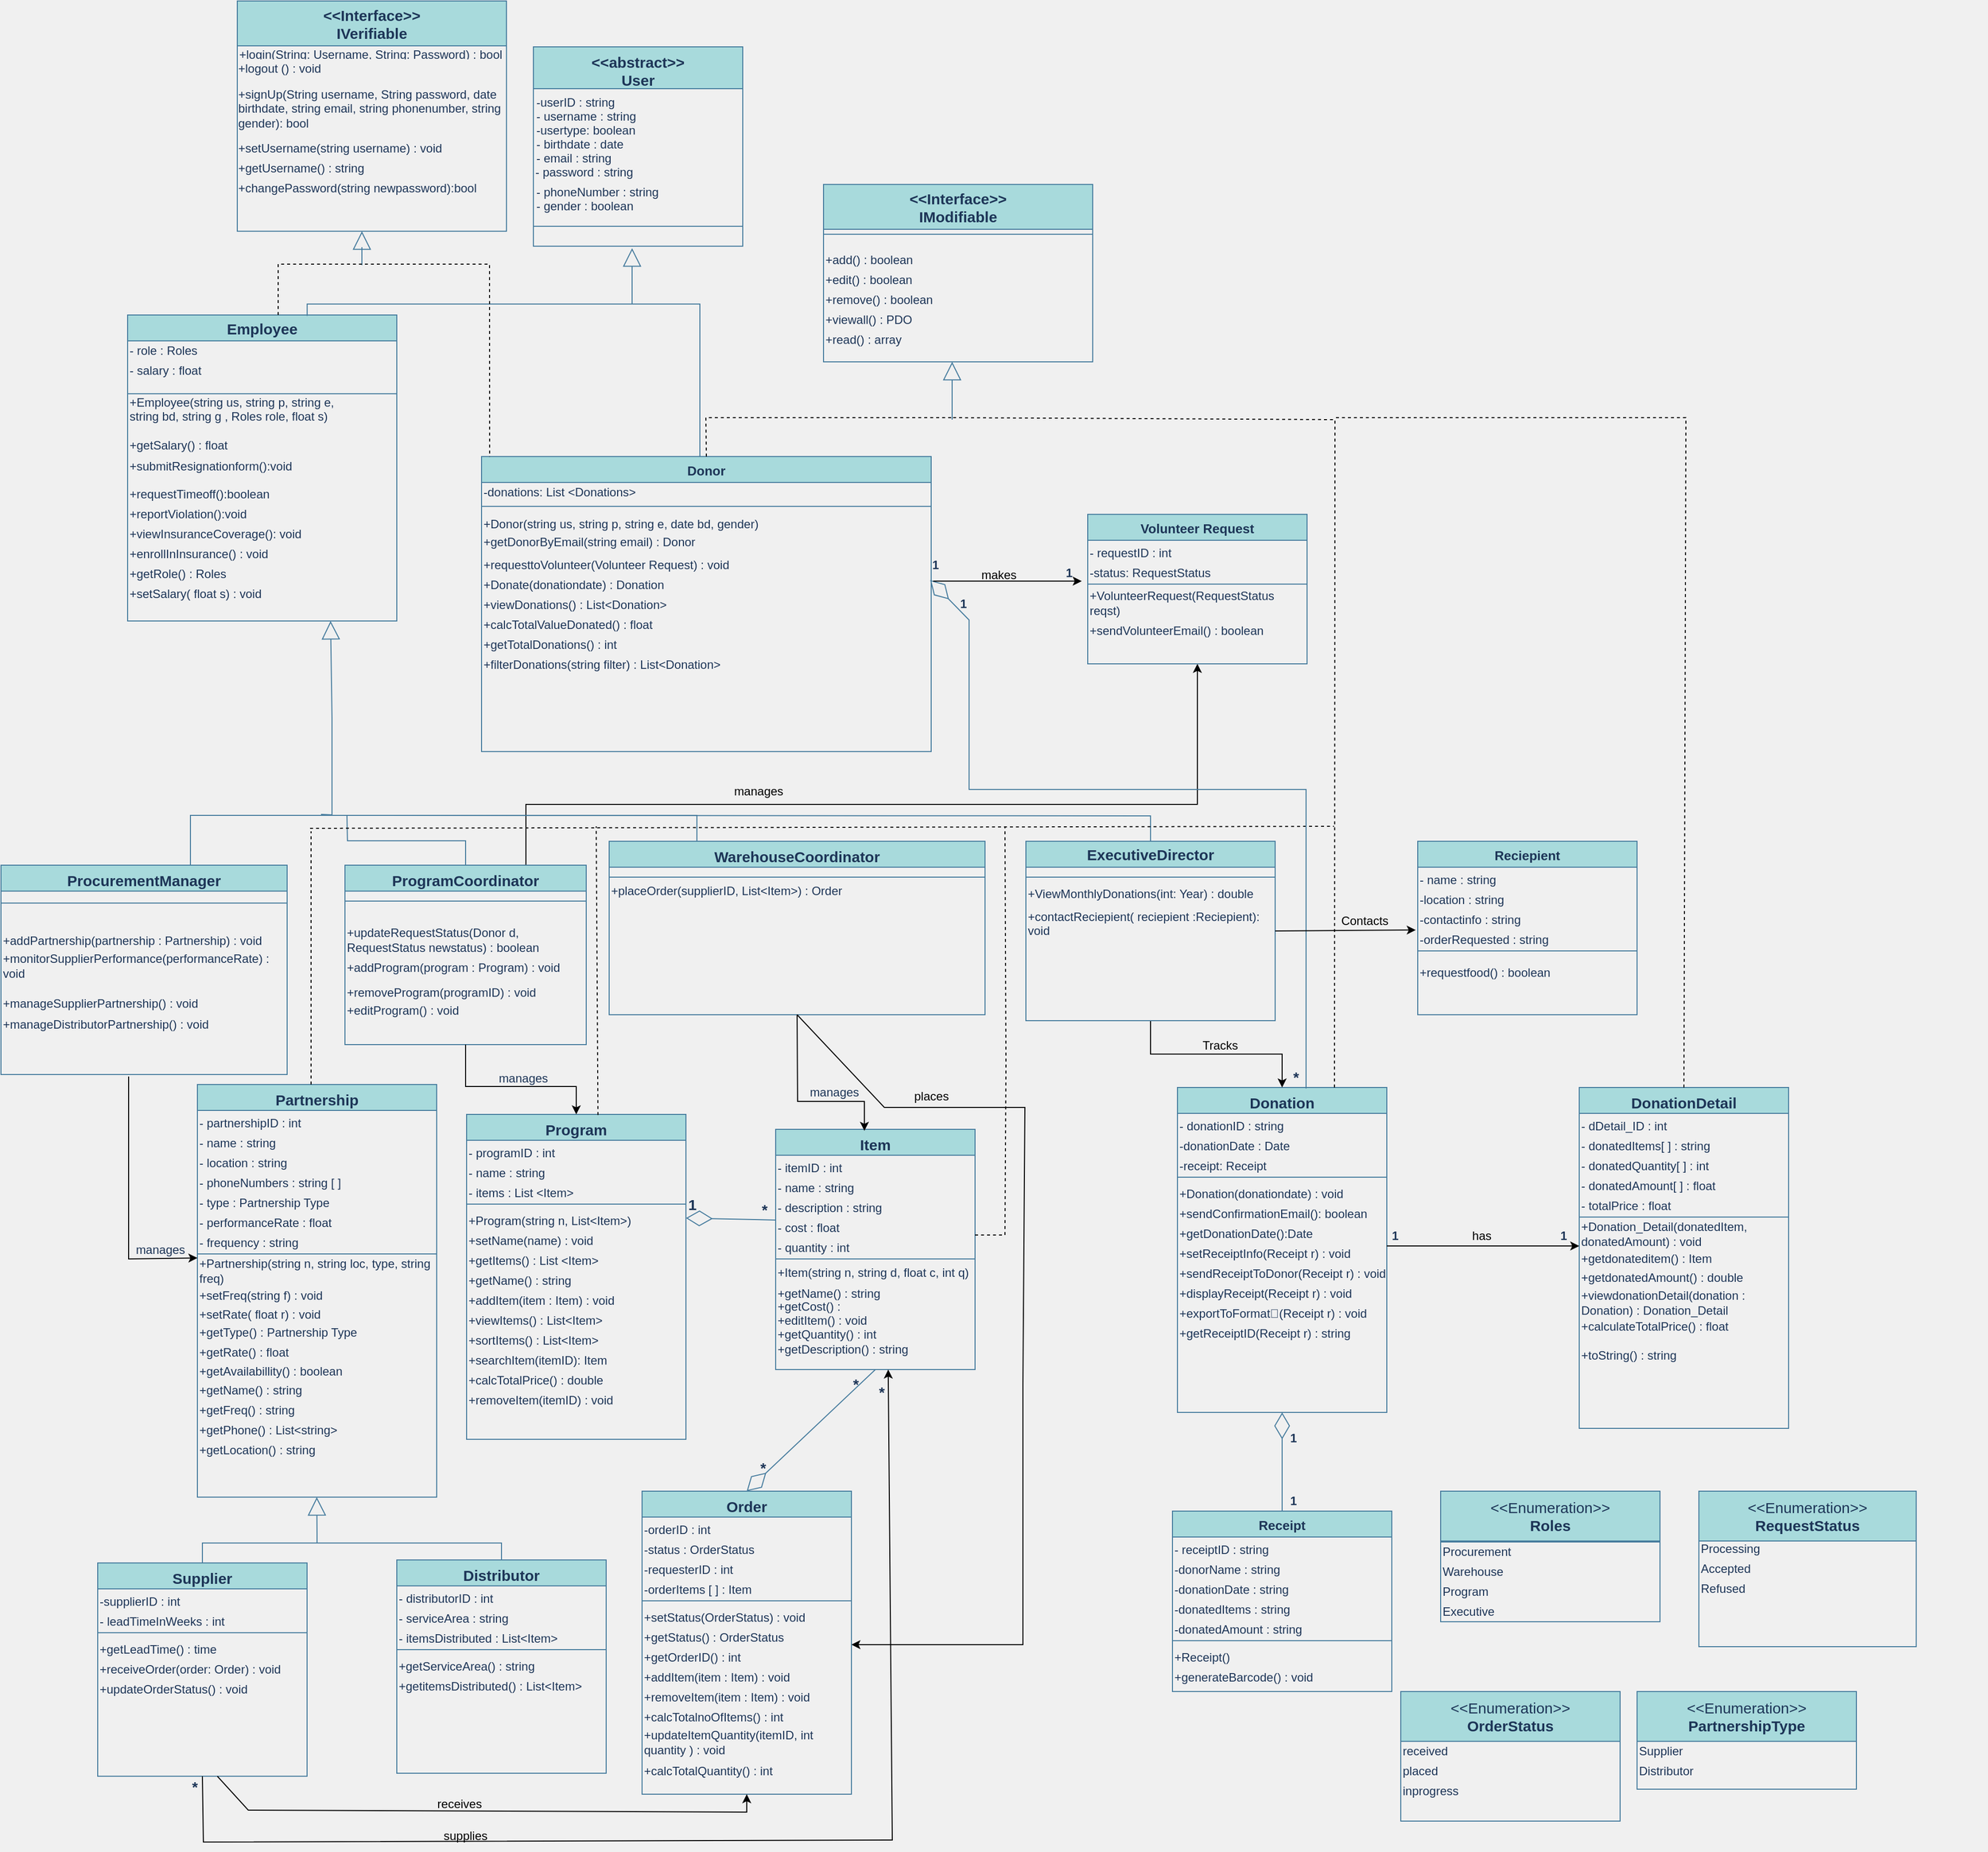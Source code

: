 <mxfile version="24.1.0" type="device">
  <diagram id="C5RBs43oDa-KdzZeNtuy" name="Page-1">
    <mxGraphModel dx="880" dy="532" grid="0" gridSize="10" guides="1" tooltips="1" connect="1" arrows="1" fold="1" page="1" pageScale="1" pageWidth="4681" pageHeight="3300" background="#F0F0F0" math="0" shadow="0">
      <root>
        <mxCell id="WIyWlLk6GJQsqaUBKTNV-0" />
        <mxCell id="WIyWlLk6GJQsqaUBKTNV-1" parent="WIyWlLk6GJQsqaUBKTNV-0" />
        <mxCell id="t_3KVrFBqGaoaHZ3aIhR-58" value="Employee" style="swimlane;fontStyle=1;align=center;verticalAlign=middle;childLayout=stackLayout;horizontal=1;startSize=26;horizontalStack=0;resizeParent=1;resizeLast=0;collapsible=1;marginBottom=0;rounded=0;shadow=0;strokeWidth=1;fontSize=15;labelBackgroundColor=none;fillColor=#A8DADC;strokeColor=#457B9D;fontColor=#1D3557;" parent="WIyWlLk6GJQsqaUBKTNV-1" vertex="1">
          <mxGeometry x="671" y="395" width="270" height="307" as="geometry">
            <mxRectangle x="230" y="140" width="160" height="26" as="alternateBounds" />
          </mxGeometry>
        </mxCell>
        <mxCell id="gEmX9rRlGxYNB2lgslIP-136" value="- role : Roles" style="text;html=1;align=left;verticalAlign=middle;whiteSpace=wrap;rounded=0;fontSize=12;labelBackgroundColor=none;fontColor=#1D3557;" parent="t_3KVrFBqGaoaHZ3aIhR-58" vertex="1">
          <mxGeometry y="26" width="270" height="20" as="geometry" />
        </mxCell>
        <mxCell id="gEmX9rRlGxYNB2lgslIP-86" value="- salary : float" style="text;html=1;align=left;verticalAlign=middle;whiteSpace=wrap;rounded=0;fontSize=12;labelBackgroundColor=none;fontColor=#1D3557;" parent="t_3KVrFBqGaoaHZ3aIhR-58" vertex="1">
          <mxGeometry y="46" width="270" height="20" as="geometry" />
        </mxCell>
        <mxCell id="t_3KVrFBqGaoaHZ3aIhR-62" value="" style="line;html=1;strokeWidth=1;align=left;verticalAlign=middle;spacingTop=-1;spacingLeft=3;spacingRight=3;rotatable=0;labelPosition=right;points=[];portConstraint=eastwest;labelBackgroundColor=none;fillColor=#A8DADC;strokeColor=#457B9D;fontColor=#1D3557;" parent="t_3KVrFBqGaoaHZ3aIhR-58" vertex="1">
          <mxGeometry y="66" width="270" height="26" as="geometry" />
        </mxCell>
        <mxCell id="gEmX9rRlGxYNB2lgslIP-165" value="+Employee(string us, string p, string e,&#xa;string bd, string g , Roles role, float s)" style="text;align=left;verticalAlign=bottom;spacingLeft=0;spacingRight=4;overflow=hidden;rotatable=0;points=[[0,0.5],[1,0.5]];portConstraint=eastwest;rounded=0;shadow=0;html=0;fontSize=12;spacingTop=-12;spacingBottom=-1;labelBackgroundColor=none;fontColor=#1D3557;" parent="t_3KVrFBqGaoaHZ3aIhR-58" vertex="1">
          <mxGeometry y="92" width="270" height="18" as="geometry" />
        </mxCell>
        <mxCell id="K1Qb6Dx1jlNtI37zLWzs-22" value="+getSalary() : float" style="text;html=1;align=left;verticalAlign=top;whiteSpace=wrap;rounded=0;fontSize=12;spacingBottom=-11;spacingTop=7;labelBackgroundColor=none;fontColor=#1D3557;" parent="t_3KVrFBqGaoaHZ3aIhR-58" vertex="1">
          <mxGeometry y="110" width="270" height="21" as="geometry" />
        </mxCell>
        <mxCell id="K1Qb6Dx1jlNtI37zLWzs-27" value="+submitResignationform():void" style="text;html=1;align=left;verticalAlign=top;whiteSpace=wrap;rounded=0;fontSize=12;spacingBottom=-11;spacingTop=7;labelBackgroundColor=none;fontColor=#1D3557;" parent="t_3KVrFBqGaoaHZ3aIhR-58" vertex="1">
          <mxGeometry y="131" width="270" height="28" as="geometry" />
        </mxCell>
        <mxCell id="K1Qb6Dx1jlNtI37zLWzs-26" value="+requestTimeoff():boolean" style="text;html=1;align=left;verticalAlign=top;whiteSpace=wrap;rounded=0;fontSize=12;spacingBottom=-11;spacingTop=7;labelBackgroundColor=none;fontColor=#1D3557;" parent="t_3KVrFBqGaoaHZ3aIhR-58" vertex="1">
          <mxGeometry y="159" width="270" height="20" as="geometry" />
        </mxCell>
        <mxCell id="K1Qb6Dx1jlNtI37zLWzs-25" value="+reportViolation():void" style="text;html=1;align=left;verticalAlign=top;whiteSpace=wrap;rounded=0;fontSize=12;spacingBottom=-11;spacingTop=7;labelBackgroundColor=none;fontColor=#1D3557;" parent="t_3KVrFBqGaoaHZ3aIhR-58" vertex="1">
          <mxGeometry y="179" width="270" height="20" as="geometry" />
        </mxCell>
        <mxCell id="K1Qb6Dx1jlNtI37zLWzs-24" value="+viewInsuranceCoverage(): void" style="text;html=1;align=left;verticalAlign=top;whiteSpace=wrap;rounded=0;fontSize=12;spacingBottom=-11;spacingTop=7;labelBackgroundColor=none;fontColor=#1D3557;" parent="t_3KVrFBqGaoaHZ3aIhR-58" vertex="1">
          <mxGeometry y="199" width="270" height="20" as="geometry" />
        </mxCell>
        <mxCell id="K1Qb6Dx1jlNtI37zLWzs-23" value="+enrollInInsurance() : void" style="text;html=1;align=left;verticalAlign=top;whiteSpace=wrap;rounded=0;fontSize=12;spacingBottom=-11;spacingTop=7;labelBackgroundColor=none;fontColor=#1D3557;" parent="t_3KVrFBqGaoaHZ3aIhR-58" vertex="1">
          <mxGeometry y="219" width="270" height="20" as="geometry" />
        </mxCell>
        <mxCell id="K1Qb6Dx1jlNtI37zLWzs-21" value="+getRole() : Roles" style="text;html=1;align=left;verticalAlign=top;whiteSpace=wrap;rounded=0;fontSize=12;spacingBottom=-11;spacingTop=7;labelBackgroundColor=none;fontColor=#1D3557;" parent="t_3KVrFBqGaoaHZ3aIhR-58" vertex="1">
          <mxGeometry y="239" width="270" height="20" as="geometry" />
        </mxCell>
        <mxCell id="K1Qb6Dx1jlNtI37zLWzs-20" value="+setSalary( float s) : void" style="text;html=1;align=left;verticalAlign=top;whiteSpace=wrap;rounded=0;fontSize=12;spacingBottom=-11;spacingTop=7;labelBackgroundColor=none;fontColor=#1D3557;" parent="t_3KVrFBqGaoaHZ3aIhR-58" vertex="1">
          <mxGeometry y="259" width="270" height="20" as="geometry" />
        </mxCell>
        <mxCell id="t_3KVrFBqGaoaHZ3aIhR-114" value="ProcurementManager" style="swimlane;fontStyle=1;align=center;verticalAlign=top;childLayout=stackLayout;horizontal=1;startSize=26;horizontalStack=0;resizeParent=1;resizeLast=0;collapsible=1;marginBottom=0;rounded=0;shadow=0;strokeWidth=1;fontSize=15;labelBackgroundColor=none;fillColor=#A8DADC;strokeColor=#457B9D;fontColor=#1D3557;" parent="WIyWlLk6GJQsqaUBKTNV-1" vertex="1">
          <mxGeometry x="544" y="947" width="287" height="210" as="geometry">
            <mxRectangle x="230" y="140" width="160" height="26" as="alternateBounds" />
          </mxGeometry>
        </mxCell>
        <mxCell id="t_3KVrFBqGaoaHZ3aIhR-118" value="" style="line;html=1;strokeWidth=1;align=left;verticalAlign=middle;spacingTop=-1;spacingLeft=3;spacingRight=3;rotatable=0;labelPosition=right;points=[];portConstraint=eastwest;labelBackgroundColor=none;fillColor=#A8DADC;strokeColor=#457B9D;fontColor=#1D3557;" parent="t_3KVrFBqGaoaHZ3aIhR-114" vertex="1">
          <mxGeometry y="26" width="287" height="24" as="geometry" />
        </mxCell>
        <mxCell id="06Cd4AgThaGGWCjbHUdQ-14" value="+addPartnership(partnership : Partnership) : void" style="text;html=1;align=left;verticalAlign=middle;whiteSpace=wrap;rounded=0;fontSize=12;spacingTop=-17;spacingBottom=-22;labelBackgroundColor=none;fontColor=#1D3557;" parent="t_3KVrFBqGaoaHZ3aIhR-114" vertex="1">
          <mxGeometry y="50" width="287" height="46" as="geometry" />
        </mxCell>
        <mxCell id="t_3KVrFBqGaoaHZ3aIhR-123" value="+monitorSupplierPerformance(performanceRate) : void" style="text;html=1;align=left;verticalAlign=middle;whiteSpace=wrap;rounded=0;fontSize=12;spacingTop=-17;spacingBottom=-6;labelBackgroundColor=none;fontColor=#1D3557;" parent="t_3KVrFBqGaoaHZ3aIhR-114" vertex="1">
          <mxGeometry y="96" width="287" height="20" as="geometry" />
        </mxCell>
        <mxCell id="06Cd4AgThaGGWCjbHUdQ-12" value="+manageSupplierPartnership() : void&amp;nbsp;" style="text;html=1;align=left;verticalAlign=middle;whiteSpace=wrap;rounded=0;fontSize=12;spacingTop=-17;spacingBottom=-22;labelBackgroundColor=none;fontColor=#1D3557;" parent="t_3KVrFBqGaoaHZ3aIhR-114" vertex="1">
          <mxGeometry y="116" width="287" height="40" as="geometry" />
        </mxCell>
        <mxCell id="06Cd4AgThaGGWCjbHUdQ-13" value="+manageDistributorPartnership() : void" style="text;html=1;align=left;verticalAlign=middle;whiteSpace=wrap;rounded=0;fontSize=12;spacingTop=-17;spacingBottom=-22;labelBackgroundColor=none;fontColor=#1D3557;" parent="t_3KVrFBqGaoaHZ3aIhR-114" vertex="1">
          <mxGeometry y="156" width="287" height="2" as="geometry" />
        </mxCell>
        <mxCell id="t_3KVrFBqGaoaHZ3aIhR-126" value="Donation" style="swimlane;fontStyle=1;align=center;verticalAlign=top;childLayout=stackLayout;horizontal=1;startSize=26;horizontalStack=0;resizeParent=1;resizeLast=0;collapsible=1;marginBottom=0;rounded=0;shadow=0;strokeWidth=1;fontSize=15;labelBackgroundColor=none;fillColor=#A8DADC;strokeColor=#457B9D;fontColor=#1D3557;" parent="WIyWlLk6GJQsqaUBKTNV-1" vertex="1">
          <mxGeometry x="1724" y="1170" width="210" height="326" as="geometry">
            <mxRectangle x="130" y="380" width="160" height="26" as="alternateBounds" />
          </mxGeometry>
        </mxCell>
        <mxCell id="9U75RP6Bmi7HWVmoD3fa-10" value="- donationID : string" style="text;html=1;align=left;verticalAlign=middle;whiteSpace=wrap;rounded=0;fontSize=12;spacingTop=6;labelBackgroundColor=none;fontColor=#1D3557;" parent="t_3KVrFBqGaoaHZ3aIhR-126" vertex="1">
          <mxGeometry y="26" width="210" height="20" as="geometry" />
        </mxCell>
        <mxCell id="gEmX9rRlGxYNB2lgslIP-31" value="-donationDate : Date" style="text;html=1;align=left;verticalAlign=middle;whiteSpace=wrap;rounded=0;fontSize=12;spacingTop=6;labelBackgroundColor=none;fontColor=#1D3557;" parent="t_3KVrFBqGaoaHZ3aIhR-126" vertex="1">
          <mxGeometry y="46" width="210" height="20" as="geometry" />
        </mxCell>
        <mxCell id="EEnSZuUMuqlkZW2_UFZi-22" value="-receipt: Receipt" style="text;html=1;align=left;verticalAlign=middle;whiteSpace=wrap;rounded=0;fontSize=12;spacingTop=6;labelBackgroundColor=none;fontColor=#1D3557;" parent="t_3KVrFBqGaoaHZ3aIhR-126" vertex="1">
          <mxGeometry y="66" width="210" height="20" as="geometry" />
        </mxCell>
        <mxCell id="t_3KVrFBqGaoaHZ3aIhR-130" value="" style="line;html=1;strokeWidth=1;align=left;verticalAlign=middle;spacingTop=-1;spacingLeft=3;spacingRight=3;rotatable=0;labelPosition=right;points=[];portConstraint=eastwest;labelBackgroundColor=none;fillColor=#A8DADC;strokeColor=#457B9D;fontColor=#1D3557;" parent="t_3KVrFBqGaoaHZ3aIhR-126" vertex="1">
          <mxGeometry y="86" width="210" height="8" as="geometry" />
        </mxCell>
        <mxCell id="t_3KVrFBqGaoaHZ3aIhR-131" value="+Donation(donationdate) : void" style="text;html=1;align=left;verticalAlign=middle;whiteSpace=wrap;rounded=0;fontSize=12;spacingTop=6;labelBackgroundColor=none;fontColor=#1D3557;" parent="t_3KVrFBqGaoaHZ3aIhR-126" vertex="1">
          <mxGeometry y="94" width="210" height="20" as="geometry" />
        </mxCell>
        <mxCell id="EEnSZuUMuqlkZW2_UFZi-23" value="+sendConfirmationEmail(): boolean" style="text;html=1;align=left;verticalAlign=middle;whiteSpace=wrap;rounded=0;fontSize=12;spacingTop=6;labelBackgroundColor=none;fontColor=#1D3557;" parent="t_3KVrFBqGaoaHZ3aIhR-126" vertex="1">
          <mxGeometry y="114" width="210" height="20" as="geometry" />
        </mxCell>
        <mxCell id="EEnSZuUMuqlkZW2_UFZi-26" value="+getDonationDate():Date" style="text;html=1;align=left;verticalAlign=middle;whiteSpace=wrap;rounded=0;fontSize=12;spacingTop=6;labelBackgroundColor=none;fontColor=#1D3557;" parent="t_3KVrFBqGaoaHZ3aIhR-126" vertex="1">
          <mxGeometry y="134" width="210" height="20" as="geometry" />
        </mxCell>
        <mxCell id="EEnSZuUMuqlkZW2_UFZi-31" value="+setReceiptInfo(Receipt r) : void" style="text;html=1;align=left;verticalAlign=middle;whiteSpace=wrap;rounded=0;fontSize=12;spacingTop=6;labelBackgroundColor=none;fontColor=#1D3557;" parent="t_3KVrFBqGaoaHZ3aIhR-126" vertex="1">
          <mxGeometry y="154" width="210" height="20" as="geometry" />
        </mxCell>
        <mxCell id="EEnSZuUMuqlkZW2_UFZi-29" value="+sendReceiptToDonor(Receipt r) : void" style="text;html=1;align=left;verticalAlign=middle;whiteSpace=wrap;rounded=0;fontSize=12;spacingTop=6;labelBackgroundColor=none;fontColor=#1D3557;" parent="t_3KVrFBqGaoaHZ3aIhR-126" vertex="1">
          <mxGeometry y="174" width="210" height="20" as="geometry" />
        </mxCell>
        <mxCell id="EEnSZuUMuqlkZW2_UFZi-35" value="+displayReceipt(Receipt r) : void" style="text;html=1;align=left;verticalAlign=middle;whiteSpace=wrap;rounded=0;fontSize=12;spacingTop=6;labelBackgroundColor=none;fontColor=#1D3557;" parent="t_3KVrFBqGaoaHZ3aIhR-126" vertex="1">
          <mxGeometry y="194" width="210" height="20" as="geometry" />
        </mxCell>
        <mxCell id="EEnSZuUMuqlkZW2_UFZi-28" value="+exportToFormat(ٌReceipt r) : void" style="text;html=1;align=left;verticalAlign=middle;whiteSpace=wrap;rounded=0;fontSize=12;spacingTop=6;labelBackgroundColor=none;fontColor=#1D3557;" parent="t_3KVrFBqGaoaHZ3aIhR-126" vertex="1">
          <mxGeometry y="214" width="210" height="20" as="geometry" />
        </mxCell>
        <mxCell id="EEnSZuUMuqlkZW2_UFZi-30" value="+getReceiptID(Receipt r) : string" style="text;html=1;align=left;verticalAlign=middle;whiteSpace=wrap;rounded=0;fontSize=12;spacingTop=6;labelBackgroundColor=none;fontColor=#1D3557;" parent="t_3KVrFBqGaoaHZ3aIhR-126" vertex="1">
          <mxGeometry y="234" width="210" height="20" as="geometry" />
        </mxCell>
        <mxCell id="t_3KVrFBqGaoaHZ3aIhR-132" value="Donor" style="swimlane;fontStyle=1;align=center;verticalAlign=top;childLayout=stackLayout;horizontal=1;startSize=26;horizontalStack=0;resizeParent=1;resizeLast=0;collapsible=1;marginBottom=0;rounded=0;shadow=0;strokeWidth=1;fontSize=13;labelBackgroundColor=none;fillColor=#A8DADC;strokeColor=#457B9D;fontColor=#1D3557;" parent="WIyWlLk6GJQsqaUBKTNV-1" vertex="1">
          <mxGeometry x="1026" y="537" width="451" height="296" as="geometry">
            <mxRectangle x="340" y="380" width="170" height="26" as="alternateBounds" />
          </mxGeometry>
        </mxCell>
        <mxCell id="9U75RP6Bmi7HWVmoD3fa-22" value="-donations: List &amp;lt;Donations&amp;gt;" style="text;html=1;align=left;verticalAlign=middle;whiteSpace=wrap;rounded=0;fontSize=12;spacingTop=-1;labelBackgroundColor=none;fontColor=#1D3557;" parent="t_3KVrFBqGaoaHZ3aIhR-132" vertex="1">
          <mxGeometry y="26" width="451" height="20" as="geometry" />
        </mxCell>
        <mxCell id="t_3KVrFBqGaoaHZ3aIhR-135" value="" style="line;html=1;strokeWidth=1;align=left;verticalAlign=middle;spacingTop=-1;spacingLeft=3;spacingRight=3;rotatable=0;labelPosition=right;points=[];portConstraint=eastwest;labelBackgroundColor=none;fillColor=#A8DADC;strokeColor=#457B9D;fontColor=#1D3557;" parent="t_3KVrFBqGaoaHZ3aIhR-132" vertex="1">
          <mxGeometry y="46" width="451" height="8" as="geometry" />
        </mxCell>
        <mxCell id="btWsvQY2q8_8Hk2CBS7h-2" value="+Donor(string us, string p, string e, date bd, gender)" style="text;align=left;verticalAlign=bottom;spacingLeft=0;spacingRight=4;overflow=hidden;rotatable=0;points=[[0,0.5],[1,0.5]];portConstraint=eastwest;rounded=0;shadow=0;html=0;fontSize=12;spacingTop=-12;spacingBottom=-1;labelBackgroundColor=none;fontColor=#1D3557;" parent="t_3KVrFBqGaoaHZ3aIhR-132" vertex="1">
          <mxGeometry y="54" width="451" height="22" as="geometry" />
        </mxCell>
        <mxCell id="9U75RP6Bmi7HWVmoD3fa-19" value="+getDonorByEmail(string email) : Donor" style="text;html=1;align=left;verticalAlign=middle;whiteSpace=wrap;rounded=0;fontSize=12;spacingTop=-1;labelBackgroundColor=none;fontColor=#1D3557;" parent="t_3KVrFBqGaoaHZ3aIhR-132" vertex="1">
          <mxGeometry y="76" width="451" height="20" as="geometry" />
        </mxCell>
        <mxCell id="t_3KVrFBqGaoaHZ3aIhR-136" value="+requesttoVolunteer(Volunteer Request) : void" style="text;html=1;align=left;verticalAlign=middle;whiteSpace=wrap;rounded=0;fontSize=12;spacingTop=6;labelBackgroundColor=none;fontColor=#1D3557;" parent="t_3KVrFBqGaoaHZ3aIhR-132" vertex="1">
          <mxGeometry y="96" width="451" height="20" as="geometry" />
        </mxCell>
        <mxCell id="l-ATcEgu00QKDk7hao4Y-4" value="+Donate(donationdate) : Donation" style="text;html=1;align=left;verticalAlign=middle;whiteSpace=wrap;rounded=0;fontSize=12;spacingTop=6;labelBackgroundColor=none;fontColor=#1D3557;" parent="t_3KVrFBqGaoaHZ3aIhR-132" vertex="1">
          <mxGeometry y="116" width="451" height="20" as="geometry" />
        </mxCell>
        <mxCell id="l-ATcEgu00QKDk7hao4Y-8" value="+viewDonations() : List&amp;lt;Donation&amp;gt;&amp;nbsp;" style="text;html=1;align=left;verticalAlign=middle;whiteSpace=wrap;rounded=0;fontSize=12;spacingTop=6;labelBackgroundColor=none;fontColor=#1D3557;" parent="t_3KVrFBqGaoaHZ3aIhR-132" vertex="1">
          <mxGeometry y="136" width="451" height="20" as="geometry" />
        </mxCell>
        <mxCell id="l-ATcEgu00QKDk7hao4Y-11" value="+calcTotalValueDonated() : float" style="text;html=1;align=left;verticalAlign=middle;whiteSpace=wrap;rounded=0;fontSize=12;spacingTop=6;labelBackgroundColor=none;fontColor=#1D3557;" parent="t_3KVrFBqGaoaHZ3aIhR-132" vertex="1">
          <mxGeometry y="156" width="451" height="20" as="geometry" />
        </mxCell>
        <mxCell id="06Cd4AgThaGGWCjbHUdQ-5" value="+getTotalDonations() : int" style="text;html=1;align=left;verticalAlign=middle;whiteSpace=wrap;rounded=0;fontSize=12;spacingTop=6;labelBackgroundColor=none;fontColor=#1D3557;" parent="t_3KVrFBqGaoaHZ3aIhR-132" vertex="1">
          <mxGeometry y="176" width="451" height="20" as="geometry" />
        </mxCell>
        <mxCell id="06Cd4AgThaGGWCjbHUdQ-6" value="+filterDonations(string filter) : List&amp;lt;Donation&amp;gt;" style="text;html=1;align=left;verticalAlign=middle;whiteSpace=wrap;rounded=0;fontSize=12;spacingTop=6;labelBackgroundColor=none;fontColor=#1D3557;" parent="t_3KVrFBqGaoaHZ3aIhR-132" vertex="1">
          <mxGeometry y="196" width="451" height="20" as="geometry" />
        </mxCell>
        <mxCell id="t_3KVrFBqGaoaHZ3aIhR-137" value="WarehouseCoordinator" style="swimlane;fontStyle=1;align=center;verticalAlign=top;childLayout=stackLayout;horizontal=1;startSize=26;horizontalStack=0;resizeParent=1;resizeLast=0;collapsible=1;marginBottom=0;rounded=0;shadow=0;strokeWidth=1;fontSize=15;labelBackgroundColor=none;fillColor=#A8DADC;strokeColor=#457B9D;fontColor=#1D3557;" parent="WIyWlLk6GJQsqaUBKTNV-1" vertex="1">
          <mxGeometry x="1154" y="923" width="377" height="174" as="geometry">
            <mxRectangle x="550" y="140" width="160" height="26" as="alternateBounds" />
          </mxGeometry>
        </mxCell>
        <mxCell id="t_3KVrFBqGaoaHZ3aIhR-141" value="" style="line;html=1;strokeWidth=1;align=left;verticalAlign=middle;spacingTop=-1;spacingLeft=3;spacingRight=3;rotatable=0;labelPosition=right;points=[];portConstraint=eastwest;labelBackgroundColor=none;fillColor=#A8DADC;strokeColor=#457B9D;fontColor=#1D3557;" parent="t_3KVrFBqGaoaHZ3aIhR-137" vertex="1">
          <mxGeometry y="26" width="377" height="20" as="geometry" />
        </mxCell>
        <mxCell id="06Cd4AgThaGGWCjbHUdQ-21" value="+placeOrder(supplierID, List&amp;lt;Item&amp;gt;) : Order" style="text;html=1;align=left;verticalAlign=middle;whiteSpace=wrap;rounded=0;fontSize=12;spacingTop=-17;spacingBottom=-22;labelBackgroundColor=none;fontColor=#1D3557;" parent="t_3KVrFBqGaoaHZ3aIhR-137" vertex="1">
          <mxGeometry y="46" width="377" height="2" as="geometry" />
        </mxCell>
        <mxCell id="t_3KVrFBqGaoaHZ3aIhR-150" value="Program" style="swimlane;fontStyle=1;align=center;verticalAlign=top;childLayout=stackLayout;horizontal=1;startSize=26;horizontalStack=0;resizeParent=1;resizeLast=0;collapsible=1;marginBottom=0;rounded=0;shadow=0;strokeWidth=1;fontSize=15;labelBackgroundColor=none;fillColor=#A8DADC;strokeColor=#457B9D;fontColor=#1D3557;" parent="WIyWlLk6GJQsqaUBKTNV-1" vertex="1">
          <mxGeometry x="1011" y="1197" width="220" height="326" as="geometry">
            <mxRectangle x="130" y="380" width="160" height="26" as="alternateBounds" />
          </mxGeometry>
        </mxCell>
        <mxCell id="gEmX9rRlGxYNB2lgslIP-84" value="- programID : int" style="text;html=1;align=left;verticalAlign=middle;whiteSpace=wrap;rounded=0;fontSize=12;spacingTop=6;labelBackgroundColor=none;fontColor=#1D3557;" parent="t_3KVrFBqGaoaHZ3aIhR-150" vertex="1">
          <mxGeometry y="26" width="220" height="20" as="geometry" />
        </mxCell>
        <mxCell id="t_3KVrFBqGaoaHZ3aIhR-151" value="- name : string" style="text;html=1;align=left;verticalAlign=middle;whiteSpace=wrap;rounded=0;fontSize=12;spacingTop=6;labelBackgroundColor=none;fontColor=#1D3557;" parent="t_3KVrFBqGaoaHZ3aIhR-150" vertex="1">
          <mxGeometry y="46" width="220" height="20" as="geometry" />
        </mxCell>
        <mxCell id="t_3KVrFBqGaoaHZ3aIhR-152" value="- items : List &amp;lt;Item&amp;gt;" style="text;html=1;align=left;verticalAlign=middle;whiteSpace=wrap;rounded=0;fontSize=12;spacingTop=6;labelBackgroundColor=none;fontColor=#1D3557;" parent="t_3KVrFBqGaoaHZ3aIhR-150" vertex="1">
          <mxGeometry y="66" width="220" height="20" as="geometry" />
        </mxCell>
        <mxCell id="t_3KVrFBqGaoaHZ3aIhR-153" value="" style="line;html=1;strokeWidth=1;align=left;verticalAlign=middle;spacingTop=-1;spacingLeft=3;spacingRight=3;rotatable=0;labelPosition=right;points=[];portConstraint=eastwest;labelBackgroundColor=none;fillColor=#A8DADC;strokeColor=#457B9D;fontColor=#1D3557;" parent="t_3KVrFBqGaoaHZ3aIhR-150" vertex="1">
          <mxGeometry y="86" width="220" height="8" as="geometry" />
        </mxCell>
        <mxCell id="t_3KVrFBqGaoaHZ3aIhR-154" value="+Program(string n, List&amp;lt;Item&amp;gt;)" style="text;html=1;align=left;verticalAlign=middle;whiteSpace=wrap;rounded=0;fontSize=12;spacingTop=6;labelBackgroundColor=none;fontColor=#1D3557;" parent="t_3KVrFBqGaoaHZ3aIhR-150" vertex="1">
          <mxGeometry y="94" width="220" height="20" as="geometry" />
        </mxCell>
        <mxCell id="06Cd4AgThaGGWCjbHUdQ-9" value="+setName(name) : void" style="text;html=1;align=left;verticalAlign=middle;whiteSpace=wrap;rounded=0;fontSize=12;spacingTop=6;labelBackgroundColor=none;fontColor=#1D3557;" parent="t_3KVrFBqGaoaHZ3aIhR-150" vertex="1">
          <mxGeometry y="114" width="220" height="20" as="geometry" />
        </mxCell>
        <mxCell id="t_3KVrFBqGaoaHZ3aIhR-157" value="+getItems() : List &amp;lt;Item&amp;gt;" style="text;html=1;align=left;verticalAlign=middle;whiteSpace=wrap;rounded=0;fontSize=12;spacingTop=6;labelBackgroundColor=none;fontColor=#1D3557;" parent="t_3KVrFBqGaoaHZ3aIhR-150" vertex="1">
          <mxGeometry y="134" width="220" height="20" as="geometry" />
        </mxCell>
        <mxCell id="t_3KVrFBqGaoaHZ3aIhR-186" value="+getName() : string" style="text;html=1;align=left;verticalAlign=middle;whiteSpace=wrap;rounded=0;fontSize=12;spacingTop=6;labelBackgroundColor=none;fontColor=#1D3557;" parent="t_3KVrFBqGaoaHZ3aIhR-150" vertex="1">
          <mxGeometry y="154" width="220" height="20" as="geometry" />
        </mxCell>
        <mxCell id="06Cd4AgThaGGWCjbHUdQ-0" value="+addItem(item : Item) : void" style="text;html=1;align=left;verticalAlign=middle;whiteSpace=wrap;rounded=0;fontSize=12;spacingTop=6;labelBackgroundColor=none;fontColor=#1D3557;" parent="t_3KVrFBqGaoaHZ3aIhR-150" vertex="1">
          <mxGeometry y="174" width="220" height="20" as="geometry" />
        </mxCell>
        <mxCell id="06Cd4AgThaGGWCjbHUdQ-7" value="+viewItems() : List&amp;lt;Item&amp;gt;" style="text;html=1;align=left;verticalAlign=middle;whiteSpace=wrap;rounded=0;fontSize=12;spacingTop=6;labelBackgroundColor=none;fontColor=#1D3557;" parent="t_3KVrFBqGaoaHZ3aIhR-150" vertex="1">
          <mxGeometry y="194" width="220" height="20" as="geometry" />
        </mxCell>
        <mxCell id="06Cd4AgThaGGWCjbHUdQ-2" value="+sortItems() : List&amp;lt;Item&amp;gt;" style="text;html=1;align=left;verticalAlign=middle;whiteSpace=wrap;rounded=0;fontSize=12;spacingTop=6;labelBackgroundColor=none;fontColor=#1D3557;" parent="t_3KVrFBqGaoaHZ3aIhR-150" vertex="1">
          <mxGeometry y="214" width="220" height="20" as="geometry" />
        </mxCell>
        <mxCell id="06Cd4AgThaGGWCjbHUdQ-4" value="+searchItem(itemID): Item&amp;nbsp;" style="text;html=1;align=left;verticalAlign=middle;whiteSpace=wrap;rounded=0;fontSize=12;spacingTop=6;labelBackgroundColor=none;fontColor=#1D3557;" parent="t_3KVrFBqGaoaHZ3aIhR-150" vertex="1">
          <mxGeometry y="234" width="220" height="20" as="geometry" />
        </mxCell>
        <mxCell id="06Cd4AgThaGGWCjbHUdQ-1" value="+calcTotalPrice() : double" style="text;html=1;align=left;verticalAlign=middle;whiteSpace=wrap;rounded=0;fontSize=12;spacingTop=6;labelBackgroundColor=none;fontColor=#1D3557;" parent="t_3KVrFBqGaoaHZ3aIhR-150" vertex="1">
          <mxGeometry y="254" width="220" height="20" as="geometry" />
        </mxCell>
        <mxCell id="06Cd4AgThaGGWCjbHUdQ-8" value="+removeItem(itemID) : void" style="text;html=1;align=left;verticalAlign=middle;whiteSpace=wrap;rounded=0;fontSize=12;spacingTop=6;labelBackgroundColor=none;fontColor=#1D3557;" parent="t_3KVrFBqGaoaHZ3aIhR-150" vertex="1">
          <mxGeometry y="274" width="220" height="20" as="geometry" />
        </mxCell>
        <mxCell id="t_3KVrFBqGaoaHZ3aIhR-158" value="Item" style="swimlane;fontStyle=1;align=center;verticalAlign=top;childLayout=stackLayout;horizontal=1;startSize=26;horizontalStack=0;resizeParent=1;resizeLast=0;collapsible=1;marginBottom=0;rounded=0;shadow=0;strokeWidth=1;fontSize=15;labelBackgroundColor=none;fillColor=#A8DADC;strokeColor=#457B9D;fontColor=#1D3557;" parent="WIyWlLk6GJQsqaUBKTNV-1" vertex="1">
          <mxGeometry x="1321" y="1212" width="200" height="241" as="geometry">
            <mxRectangle x="340" y="380" width="170" height="26" as="alternateBounds" />
          </mxGeometry>
        </mxCell>
        <mxCell id="gEmX9rRlGxYNB2lgslIP-113" value="- itemID : int" style="text;html=1;align=left;verticalAlign=middle;whiteSpace=wrap;rounded=0;fontSize=12;spacingTop=6;labelBackgroundColor=none;fontColor=#1D3557;" parent="t_3KVrFBqGaoaHZ3aIhR-158" vertex="1">
          <mxGeometry y="26" width="200" height="20" as="geometry" />
        </mxCell>
        <mxCell id="t_3KVrFBqGaoaHZ3aIhR-159" value="- name : string" style="text;html=1;align=left;verticalAlign=middle;whiteSpace=wrap;rounded=0;fontSize=12;spacingTop=6;labelBackgroundColor=none;fontColor=#1D3557;" parent="t_3KVrFBqGaoaHZ3aIhR-158" vertex="1">
          <mxGeometry y="46" width="200" height="20" as="geometry" />
        </mxCell>
        <mxCell id="t_3KVrFBqGaoaHZ3aIhR-160" value="- description : string" style="text;html=1;align=left;verticalAlign=middle;whiteSpace=wrap;rounded=0;fontSize=12;spacingTop=6;labelBackgroundColor=none;fontColor=#1D3557;" parent="t_3KVrFBqGaoaHZ3aIhR-158" vertex="1">
          <mxGeometry y="66" width="200" height="20" as="geometry" />
        </mxCell>
        <mxCell id="t_3KVrFBqGaoaHZ3aIhR-161" value="- cost : float" style="text;html=1;align=left;verticalAlign=middle;whiteSpace=wrap;rounded=0;fontSize=12;spacingTop=6;labelBackgroundColor=none;fontColor=#1D3557;" parent="t_3KVrFBqGaoaHZ3aIhR-158" vertex="1">
          <mxGeometry y="86" width="200" height="20" as="geometry" />
        </mxCell>
        <mxCell id="t_3KVrFBqGaoaHZ3aIhR-162" value="- quantity : int" style="text;html=1;align=left;verticalAlign=middle;whiteSpace=wrap;rounded=0;fontSize=12;spacingTop=6;labelBackgroundColor=none;fontColor=#1D3557;" parent="t_3KVrFBqGaoaHZ3aIhR-158" vertex="1">
          <mxGeometry y="106" width="200" height="20" as="geometry" />
        </mxCell>
        <mxCell id="t_3KVrFBqGaoaHZ3aIhR-163" value="" style="line;html=1;strokeWidth=1;align=left;verticalAlign=middle;spacingTop=-1;spacingLeft=3;spacingRight=3;rotatable=0;labelPosition=right;points=[];portConstraint=eastwest;labelBackgroundColor=none;fillColor=#A8DADC;strokeColor=#457B9D;fontColor=#1D3557;" parent="t_3KVrFBqGaoaHZ3aIhR-158" vertex="1">
          <mxGeometry y="126" width="200" height="8" as="geometry" />
        </mxCell>
        <mxCell id="t_3KVrFBqGaoaHZ3aIhR-164" value="+Item(string n, string d, float c, int q)&amp;nbsp;" style="text;html=1;align=left;verticalAlign=middle;whiteSpace=wrap;rounded=0;fontSize=12;spacingTop=6;labelBackgroundColor=none;fontColor=#1D3557;" parent="t_3KVrFBqGaoaHZ3aIhR-158" vertex="1">
          <mxGeometry y="134" width="200" height="14" as="geometry" />
        </mxCell>
        <mxCell id="t_3KVrFBqGaoaHZ3aIhR-165" value="+getName() : string" style="text;html=1;align=left;verticalAlign=middle;whiteSpace=wrap;rounded=0;fontSize=12;spacingTop=6;spacingBottom=-13;labelBackgroundColor=none;fontColor=#1D3557;" parent="t_3KVrFBqGaoaHZ3aIhR-158" vertex="1">
          <mxGeometry y="148" width="200" height="14" as="geometry" />
        </mxCell>
        <mxCell id="t_3KVrFBqGaoaHZ3aIhR-166" value="+getCost() :" style="text;html=1;align=left;verticalAlign=middle;whiteSpace=wrap;rounded=0;fontSize=12;spacingTop=6;spacingBottom=-12;labelBackgroundColor=none;fontColor=#1D3557;" parent="t_3KVrFBqGaoaHZ3aIhR-158" vertex="1">
          <mxGeometry y="162" width="200" height="14" as="geometry" />
        </mxCell>
        <mxCell id="ZKvT6UMc_dhrCHVvAy9u-6" value="+editItem() : void" style="text;html=1;align=left;verticalAlign=middle;whiteSpace=wrap;rounded=0;fontSize=12;spacingTop=6;spacingBottom=-12;labelBackgroundColor=none;fontColor=#1D3557;" parent="t_3KVrFBqGaoaHZ3aIhR-158" vertex="1">
          <mxGeometry y="176" width="200" height="14" as="geometry" />
        </mxCell>
        <mxCell id="t_3KVrFBqGaoaHZ3aIhR-167" value="+getQuantity() : int" style="text;html=1;align=left;verticalAlign=middle;whiteSpace=wrap;rounded=0;fontSize=12;spacingTop=6;spacingBottom=-12;labelBackgroundColor=none;fontColor=#1D3557;" parent="t_3KVrFBqGaoaHZ3aIhR-158" vertex="1">
          <mxGeometry y="190" width="200" height="14" as="geometry" />
        </mxCell>
        <mxCell id="t_3KVrFBqGaoaHZ3aIhR-168" value="+getDescription() : string" style="text;html=1;align=left;verticalAlign=middle;whiteSpace=wrap;rounded=0;fontSize=12;spacingTop=6;spacingBottom=-13;labelBackgroundColor=none;fontColor=#1D3557;" parent="t_3KVrFBqGaoaHZ3aIhR-158" vertex="1">
          <mxGeometry y="204" width="200" height="14" as="geometry" />
        </mxCell>
        <mxCell id="t_3KVrFBqGaoaHZ3aIhR-169" value="" style="endArrow=diamondThin;endFill=0;endSize=24;html=1;rounded=0;entryX=1;entryY=0.5;entryDx=0;entryDy=0;exitX=0;exitY=0.25;exitDx=0;exitDy=0;labelBackgroundColor=none;strokeColor=#457B9D;fontColor=default;" parent="WIyWlLk6GJQsqaUBKTNV-1" source="t_3KVrFBqGaoaHZ3aIhR-161" target="t_3KVrFBqGaoaHZ3aIhR-154" edge="1">
          <mxGeometry width="160" relative="1" as="geometry">
            <mxPoint x="1011" y="1157" as="sourcePoint" />
            <mxPoint x="1171" y="1157" as="targetPoint" />
          </mxGeometry>
        </mxCell>
        <mxCell id="t_3KVrFBqGaoaHZ3aIhR-173" value="" style="endArrow=block;endSize=16;endFill=0;html=1;rounded=0;entryX=0.5;entryY=1;entryDx=0;entryDy=0;edgeStyle=orthogonalEdgeStyle;labelBackgroundColor=none;strokeColor=#457B9D;fontColor=default;" parent="WIyWlLk6GJQsqaUBKTNV-1" edge="1">
          <mxGeometry width="160" relative="1" as="geometry">
            <mxPoint x="865" y="896" as="sourcePoint" />
            <mxPoint x="874.57" y="702" as="targetPoint" />
          </mxGeometry>
        </mxCell>
        <mxCell id="t_3KVrFBqGaoaHZ3aIhR-175" value="" style="endArrow=none;html=1;edgeStyle=orthogonalEdgeStyle;rounded=0;entryX=0.5;entryY=0;entryDx=0;entryDy=0;exitX=0.5;exitY=0;exitDx=0;exitDy=0;labelBackgroundColor=none;strokeColor=#457B9D;fontColor=default;" parent="WIyWlLk6GJQsqaUBKTNV-1" source="t_3KVrFBqGaoaHZ3aIhR-114" target="t_3KVrFBqGaoaHZ3aIhR-137" edge="1">
          <mxGeometry relative="1" as="geometry">
            <mxPoint x="734" y="907" as="sourcePoint" />
            <mxPoint x="1038.0" y="897" as="targetPoint" />
            <Array as="points">
              <mxPoint x="734" y="947" />
              <mxPoint x="734" y="897" />
              <mxPoint x="1242" y="897" />
            </Array>
          </mxGeometry>
        </mxCell>
        <mxCell id="t_3KVrFBqGaoaHZ3aIhR-187" value="1" style="text;html=1;align=center;verticalAlign=middle;whiteSpace=wrap;rounded=0;fontSize=15;spacingLeft=-9;fontStyle=1;labelBackgroundColor=none;fontColor=#1D3557;" parent="WIyWlLk6GJQsqaUBKTNV-1" vertex="1">
          <mxGeometry x="1217" y="1277" width="50" height="20" as="geometry" />
        </mxCell>
        <mxCell id="t_3KVrFBqGaoaHZ3aIhR-188" value="*" style="text;html=1;align=center;verticalAlign=middle;whiteSpace=wrap;rounded=0;fontSize=15;spacingLeft=8;fontStyle=1;labelBackgroundColor=none;fontColor=#1D3557;" parent="WIyWlLk6GJQsqaUBKTNV-1" vertex="1">
          <mxGeometry x="1291" y="1287" width="30" height="10" as="geometry" />
        </mxCell>
        <mxCell id="gEmX9rRlGxYNB2lgslIP-3" value="&lt;&lt;abstract&gt;&gt;&#xa;User" style="swimlane;fontStyle=1;align=center;verticalAlign=top;childLayout=stackLayout;horizontal=1;startSize=42;horizontalStack=0;resizeParent=1;resizeLast=0;collapsible=1;marginBottom=0;rounded=0;shadow=0;strokeWidth=1;fontSize=15;labelBackgroundColor=none;fillColor=#A8DADC;strokeColor=#457B9D;fontColor=#1D3557;" parent="WIyWlLk6GJQsqaUBKTNV-1" vertex="1">
          <mxGeometry x="1078" y="126" width="210" height="200" as="geometry">
            <mxRectangle x="230" y="140" width="160" height="26" as="alternateBounds" />
          </mxGeometry>
        </mxCell>
        <mxCell id="EEnSZuUMuqlkZW2_UFZi-32" value="-userID : string" style="text;align=left;verticalAlign=top;spacingLeft=1;spacingRight=4;overflow=hidden;rotatable=0;points=[[0,0.5],[1,0.5]];portConstraint=eastwest;fontSize=12;whiteSpace=wrap;html=1;spacingBottom=-4;labelBackgroundColor=none;fontColor=#1D3557;" parent="gEmX9rRlGxYNB2lgslIP-3" vertex="1">
          <mxGeometry y="42" width="210" height="14" as="geometry" />
        </mxCell>
        <mxCell id="gEmX9rRlGxYNB2lgslIP-169" value="- username : string" style="text;align=left;verticalAlign=top;spacingLeft=1;spacingRight=4;overflow=hidden;rotatable=0;points=[[0,0.5],[1,0.5]];portConstraint=eastwest;fontSize=12;whiteSpace=wrap;html=1;spacingBottom=-4;labelBackgroundColor=none;fontColor=#1D3557;" parent="gEmX9rRlGxYNB2lgslIP-3" vertex="1">
          <mxGeometry y="56" width="210" height="14" as="geometry" />
        </mxCell>
        <mxCell id="gEmX9rRlGxYNB2lgslIP-170" value="-usertype: boolean" style="text;align=left;verticalAlign=top;spacingLeft=1;spacingRight=4;overflow=hidden;rotatable=0;points=[[0,0.5],[1,0.5]];portConstraint=eastwest;fontSize=12;whiteSpace=wrap;html=1;spacingBottom=-4;labelBackgroundColor=none;fontColor=#1D3557;" parent="gEmX9rRlGxYNB2lgslIP-3" vertex="1">
          <mxGeometry y="70" width="210" height="14" as="geometry" />
        </mxCell>
        <mxCell id="EEnSZuUMuqlkZW2_UFZi-1" value="- birthdate : date" style="text;align=left;verticalAlign=top;spacingLeft=1;spacingRight=4;overflow=hidden;rotatable=0;points=[[0,0.5],[1,0.5]];portConstraint=eastwest;fontSize=12;whiteSpace=wrap;html=1;spacingBottom=-4;labelBackgroundColor=none;fontColor=#1D3557;" parent="gEmX9rRlGxYNB2lgslIP-3" vertex="1">
          <mxGeometry y="84" width="210" height="14" as="geometry" />
        </mxCell>
        <mxCell id="gEmX9rRlGxYNB2lgslIP-171" value="- email : string" style="text;align=left;verticalAlign=top;spacingLeft=1;spacingRight=4;overflow=hidden;rotatable=0;points=[[0,0.5],[1,0.5]];portConstraint=eastwest;fontSize=12;whiteSpace=wrap;html=1;spacingBottom=-4;labelBackgroundColor=none;fontColor=#1D3557;" parent="gEmX9rRlGxYNB2lgslIP-3" vertex="1">
          <mxGeometry y="98" width="210" height="14" as="geometry" />
        </mxCell>
        <mxCell id="t_3KVrFBqGaoaHZ3aIhR-60" value="- password : string" style="text;html=1;whiteSpace=wrap;fontSize=12;labelBackgroundColor=none;fontColor=#1D3557;" parent="gEmX9rRlGxYNB2lgslIP-3" vertex="1">
          <mxGeometry y="112" width="210" height="20" as="geometry" />
        </mxCell>
        <mxCell id="gEmX9rRlGxYNB2lgslIP-172" value="- phoneNumber : string" style="text;align=left;verticalAlign=top;spacingLeft=1;spacingRight=4;overflow=hidden;rotatable=0;points=[[0,0.5],[1,0.5]];portConstraint=eastwest;fontSize=12;whiteSpace=wrap;html=1;spacingBottom=-4;labelBackgroundColor=none;fontColor=#1D3557;" parent="gEmX9rRlGxYNB2lgslIP-3" vertex="1">
          <mxGeometry y="132" width="210" height="14" as="geometry" />
        </mxCell>
        <mxCell id="gEmX9rRlGxYNB2lgslIP-173" value="- gender : boolean" style="text;align=left;verticalAlign=top;spacingLeft=1;spacingRight=4;overflow=hidden;rotatable=0;points=[[0,0.5],[1,0.5]];portConstraint=eastwest;fontSize=12;whiteSpace=wrap;html=1;spacingBottom=-4;labelBackgroundColor=none;fontColor=#1D3557;" parent="gEmX9rRlGxYNB2lgslIP-3" vertex="1">
          <mxGeometry y="146" width="210" height="14" as="geometry" />
        </mxCell>
        <mxCell id="gEmX9rRlGxYNB2lgslIP-4" value="" style="line;html=1;strokeWidth=1;align=left;verticalAlign=middle;spacingTop=-1;spacingLeft=3;spacingRight=3;rotatable=0;labelPosition=right;points=[];portConstraint=eastwest;labelBackgroundColor=none;fillColor=#A8DADC;strokeColor=#457B9D;fontColor=#1D3557;" parent="gEmX9rRlGxYNB2lgslIP-3" vertex="1">
          <mxGeometry y="160" width="210" height="40" as="geometry" />
        </mxCell>
        <mxCell id="gEmX9rRlGxYNB2lgslIP-10" value="Distributor" style="swimlane;fontStyle=1;align=center;verticalAlign=top;childLayout=stackLayout;horizontal=1;startSize=26;horizontalStack=0;resizeParent=1;resizeLast=0;collapsible=1;marginBottom=0;rounded=0;shadow=0;strokeWidth=1;fontSize=15;labelBackgroundColor=none;fillColor=#A8DADC;strokeColor=#457B9D;fontColor=#1D3557;" parent="WIyWlLk6GJQsqaUBKTNV-1" vertex="1">
          <mxGeometry x="941" y="1644" width="210" height="214" as="geometry">
            <mxRectangle x="130" y="380" width="160" height="26" as="alternateBounds" />
          </mxGeometry>
        </mxCell>
        <mxCell id="gEmX9rRlGxYNB2lgslIP-83" value="- distributorID : int" style="text;html=1;align=left;verticalAlign=middle;whiteSpace=wrap;rounded=0;fontSize=12;spacingTop=6;labelBackgroundColor=none;fontColor=#1D3557;" parent="gEmX9rRlGxYNB2lgslIP-10" vertex="1">
          <mxGeometry y="26" width="210" height="20" as="geometry" />
        </mxCell>
        <mxCell id="gEmX9rRlGxYNB2lgslIP-13" value="- serviceArea : string" style="text;html=1;align=left;verticalAlign=middle;whiteSpace=wrap;rounded=0;fontSize=12;spacingTop=6;labelBackgroundColor=none;fontColor=#1D3557;" parent="gEmX9rRlGxYNB2lgslIP-10" vertex="1">
          <mxGeometry y="46" width="210" height="20" as="geometry" />
        </mxCell>
        <mxCell id="gEmX9rRlGxYNB2lgslIP-45" value="- itemsDistributed : List&amp;lt;Item&amp;gt;" style="text;html=1;align=left;verticalAlign=middle;whiteSpace=wrap;rounded=0;fontSize=12;spacingTop=6;labelBackgroundColor=none;fontColor=#1D3557;" parent="gEmX9rRlGxYNB2lgslIP-10" vertex="1">
          <mxGeometry y="66" width="210" height="20" as="geometry" />
        </mxCell>
        <mxCell id="gEmX9rRlGxYNB2lgslIP-14" value="" style="line;html=1;strokeWidth=1;align=left;verticalAlign=middle;spacingTop=-1;spacingLeft=3;spacingRight=3;rotatable=0;labelPosition=right;points=[];portConstraint=eastwest;labelBackgroundColor=none;fillColor=#A8DADC;strokeColor=#457B9D;fontColor=#1D3557;" parent="gEmX9rRlGxYNB2lgslIP-10" vertex="1">
          <mxGeometry y="86" width="210" height="8" as="geometry" />
        </mxCell>
        <mxCell id="gEmX9rRlGxYNB2lgslIP-157" value="+getServiceArea() : string" style="text;html=1;align=left;verticalAlign=middle;whiteSpace=wrap;rounded=0;fontSize=12;spacingTop=6;labelBackgroundColor=none;fontColor=#1D3557;" parent="gEmX9rRlGxYNB2lgslIP-10" vertex="1">
          <mxGeometry y="94" width="210" height="20" as="geometry" />
        </mxCell>
        <mxCell id="gEmX9rRlGxYNB2lgslIP-158" value="+getitemsDistributed() : List&amp;lt;Item&amp;gt;" style="text;html=1;align=left;verticalAlign=middle;whiteSpace=wrap;rounded=0;fontSize=12;spacingTop=6;labelBackgroundColor=none;fontColor=#1D3557;" parent="gEmX9rRlGxYNB2lgslIP-10" vertex="1">
          <mxGeometry y="114" width="210" height="20" as="geometry" />
        </mxCell>
        <mxCell id="gEmX9rRlGxYNB2lgslIP-18" value="Supplier" style="swimlane;fontStyle=1;align=center;verticalAlign=top;childLayout=stackLayout;horizontal=1;startSize=26;horizontalStack=0;resizeParent=1;resizeLast=0;collapsible=1;marginBottom=0;rounded=0;shadow=0;strokeWidth=1;fontSize=15;labelBackgroundColor=none;fillColor=#A8DADC;strokeColor=#457B9D;fontColor=#1D3557;" parent="WIyWlLk6GJQsqaUBKTNV-1" vertex="1">
          <mxGeometry x="641" y="1647" width="210" height="214" as="geometry">
            <mxRectangle x="130" y="380" width="160" height="26" as="alternateBounds" />
          </mxGeometry>
        </mxCell>
        <mxCell id="gEmX9rRlGxYNB2lgslIP-82" value="-supplierID : int" style="text;html=1;align=left;verticalAlign=middle;whiteSpace=wrap;rounded=0;fontSize=12;spacingTop=6;labelBackgroundColor=none;fontColor=#1D3557;" parent="gEmX9rRlGxYNB2lgslIP-18" vertex="1">
          <mxGeometry y="26" width="210" height="20" as="geometry" />
        </mxCell>
        <mxCell id="gEmX9rRlGxYNB2lgslIP-21" value="- leadTimeInWeeks : int&amp;nbsp;" style="text;html=1;align=left;verticalAlign=middle;whiteSpace=wrap;rounded=0;fontSize=12;spacingTop=6;labelBackgroundColor=none;fontColor=#1D3557;" parent="gEmX9rRlGxYNB2lgslIP-18" vertex="1">
          <mxGeometry y="46" width="210" height="20" as="geometry" />
        </mxCell>
        <mxCell id="gEmX9rRlGxYNB2lgslIP-22" value="" style="line;html=1;strokeWidth=1;align=left;verticalAlign=middle;spacingTop=-1;spacingLeft=3;spacingRight=3;rotatable=0;labelPosition=right;points=[];portConstraint=eastwest;labelBackgroundColor=none;fillColor=#A8DADC;strokeColor=#457B9D;fontColor=#1D3557;" parent="gEmX9rRlGxYNB2lgslIP-18" vertex="1">
          <mxGeometry y="66" width="210" height="8" as="geometry" />
        </mxCell>
        <mxCell id="gEmX9rRlGxYNB2lgslIP-111" value="+getLeadTime() : time" style="text;html=1;align=left;verticalAlign=middle;whiteSpace=wrap;rounded=0;fontSize=12;spacingTop=6;labelBackgroundColor=none;fontColor=#1D3557;" parent="gEmX9rRlGxYNB2lgslIP-18" vertex="1">
          <mxGeometry y="74" width="210" height="20" as="geometry" />
        </mxCell>
        <mxCell id="E7Js1CmvD6nsmvyOke-_-0" value="+receiveOrder(order: Order) : void" style="text;html=1;align=left;verticalAlign=middle;whiteSpace=wrap;rounded=0;fontSize=12;spacingTop=6;labelBackgroundColor=none;fontColor=#1D3557;" parent="gEmX9rRlGxYNB2lgslIP-18" vertex="1">
          <mxGeometry y="94" width="210" height="20" as="geometry" />
        </mxCell>
        <mxCell id="E7Js1CmvD6nsmvyOke-_-41" value="+updateOrderStatus() : void" style="text;html=1;align=left;verticalAlign=middle;whiteSpace=wrap;rounded=0;fontSize=12;spacingTop=6;labelBackgroundColor=none;fontColor=#1D3557;" parent="gEmX9rRlGxYNB2lgslIP-18" vertex="1">
          <mxGeometry y="114" width="210" height="20" as="geometry" />
        </mxCell>
        <mxCell id="gEmX9rRlGxYNB2lgslIP-47" value="Partnership" style="swimlane;fontStyle=1;align=center;verticalAlign=top;childLayout=stackLayout;horizontal=1;startSize=26;horizontalStack=0;resizeParent=1;resizeLast=0;collapsible=1;marginBottom=0;rounded=0;shadow=0;strokeWidth=1;fontSize=15;labelBackgroundColor=none;fillColor=#A8DADC;strokeColor=#457B9D;fontColor=#1D3557;" parent="WIyWlLk6GJQsqaUBKTNV-1" vertex="1">
          <mxGeometry x="741" y="1167" width="240" height="414" as="geometry">
            <mxRectangle x="130" y="380" width="160" height="26" as="alternateBounds" />
          </mxGeometry>
        </mxCell>
        <mxCell id="gEmX9rRlGxYNB2lgslIP-48" value="- partnershipID : int" style="text;html=1;align=left;verticalAlign=middle;whiteSpace=wrap;rounded=0;fontSize=12;spacingTop=6;labelBackgroundColor=none;fontColor=#1D3557;" parent="gEmX9rRlGxYNB2lgslIP-47" vertex="1">
          <mxGeometry y="26" width="240" height="20" as="geometry" />
        </mxCell>
        <mxCell id="gEmX9rRlGxYNB2lgslIP-115" value="- name : string" style="text;html=1;align=left;verticalAlign=middle;whiteSpace=wrap;rounded=0;fontSize=12;spacingTop=6;labelBackgroundColor=none;fontColor=#1D3557;" parent="gEmX9rRlGxYNB2lgslIP-47" vertex="1">
          <mxGeometry y="46" width="240" height="20" as="geometry" />
        </mxCell>
        <mxCell id="gEmX9rRlGxYNB2lgslIP-49" value="- location : string" style="text;html=1;align=left;verticalAlign=middle;whiteSpace=wrap;rounded=0;fontSize=12;spacingTop=6;labelBackgroundColor=none;fontColor=#1D3557;" parent="gEmX9rRlGxYNB2lgslIP-47" vertex="1">
          <mxGeometry y="66" width="240" height="20" as="geometry" />
        </mxCell>
        <mxCell id="gEmX9rRlGxYNB2lgslIP-51" value="- phoneNumbers : string [ ]" style="text;html=1;align=left;verticalAlign=middle;whiteSpace=wrap;rounded=0;fontSize=12;spacingTop=6;labelBackgroundColor=none;fontColor=#1D3557;" parent="gEmX9rRlGxYNB2lgslIP-47" vertex="1">
          <mxGeometry y="86" width="240" height="20" as="geometry" />
        </mxCell>
        <mxCell id="gEmX9rRlGxYNB2lgslIP-116" value="- type : Partnership Type" style="text;html=1;align=left;verticalAlign=middle;whiteSpace=wrap;rounded=0;fontSize=12;spacingTop=6;labelBackgroundColor=none;fontColor=#1D3557;" parent="gEmX9rRlGxYNB2lgslIP-47" vertex="1">
          <mxGeometry y="106" width="240" height="20" as="geometry" />
        </mxCell>
        <mxCell id="gEmX9rRlGxYNB2lgslIP-52" value="- performanceRate : float" style="text;html=1;align=left;verticalAlign=middle;whiteSpace=wrap;rounded=0;fontSize=12;spacingTop=6;labelBackgroundColor=none;fontColor=#1D3557;" parent="gEmX9rRlGxYNB2lgslIP-47" vertex="1">
          <mxGeometry y="126" width="240" height="20" as="geometry" />
        </mxCell>
        <mxCell id="gEmX9rRlGxYNB2lgslIP-54" value="- frequency : string" style="text;html=1;align=left;verticalAlign=middle;whiteSpace=wrap;rounded=0;fontSize=12;spacingTop=6;labelBackgroundColor=none;fontColor=#1D3557;" parent="gEmX9rRlGxYNB2lgslIP-47" vertex="1">
          <mxGeometry y="146" width="240" height="20" as="geometry" />
        </mxCell>
        <mxCell id="gEmX9rRlGxYNB2lgslIP-56" value="" style="line;html=1;strokeWidth=1;align=left;verticalAlign=middle;spacingTop=-1;spacingLeft=3;spacingRight=3;rotatable=0;labelPosition=right;points=[];portConstraint=eastwest;labelBackgroundColor=none;fillColor=#A8DADC;strokeColor=#457B9D;fontColor=#1D3557;" parent="gEmX9rRlGxYNB2lgslIP-47" vertex="1">
          <mxGeometry y="166" width="240" height="8" as="geometry" />
        </mxCell>
        <mxCell id="gEmX9rRlGxYNB2lgslIP-125" value="+Partnership(string n, string loc, type, string freq)" style="text;html=1;align=left;verticalAlign=middle;whiteSpace=wrap;rounded=0;fontSize=12;spacingTop=6;labelBackgroundColor=none;fontColor=#1D3557;" parent="gEmX9rRlGxYNB2lgslIP-47" vertex="1">
          <mxGeometry y="174" width="240" height="20" as="geometry" />
        </mxCell>
        <mxCell id="gEmX9rRlGxYNB2lgslIP-126" value="+setFreq(string f) : void" style="text;html=1;align=left;verticalAlign=middle;whiteSpace=wrap;rounded=0;fontSize=12;spacingTop=6;spacingBottom=-9;labelBackgroundColor=none;fontColor=#1D3557;" parent="gEmX9rRlGxYNB2lgslIP-47" vertex="1">
          <mxGeometry y="194" width="240" height="20" as="geometry" />
        </mxCell>
        <mxCell id="gEmX9rRlGxYNB2lgslIP-135" value="+setRate( float r) : void" style="text;html=1;align=left;verticalAlign=middle;whiteSpace=wrap;rounded=0;fontSize=12;spacingTop=6;spacingBottom=-7;labelBackgroundColor=none;fontColor=#1D3557;" parent="gEmX9rRlGxYNB2lgslIP-47" vertex="1">
          <mxGeometry y="214" width="240" height="20" as="geometry" />
        </mxCell>
        <mxCell id="gEmX9rRlGxYNB2lgslIP-127" value="+getType() : Partnership Type" style="text;html=1;align=left;verticalAlign=middle;whiteSpace=wrap;rounded=0;fontSize=12;spacingTop=6;spacingBottom=-4;labelBackgroundColor=none;fontColor=#1D3557;" parent="gEmX9rRlGxYNB2lgslIP-47" vertex="1">
          <mxGeometry y="234" width="240" height="20" as="geometry" />
        </mxCell>
        <mxCell id="gEmX9rRlGxYNB2lgslIP-128" value="+getRate() : float" style="text;html=1;align=left;verticalAlign=middle;whiteSpace=wrap;rounded=0;fontSize=12;spacingTop=6;spacingBottom=-3;labelBackgroundColor=none;fontColor=#1D3557;" parent="gEmX9rRlGxYNB2lgslIP-47" vertex="1">
          <mxGeometry y="254" width="240" height="20" as="geometry" />
        </mxCell>
        <mxCell id="gEmX9rRlGxYNB2lgslIP-129" value="+getAvailabillity() : boolean" style="text;html=1;align=left;verticalAlign=middle;whiteSpace=wrap;rounded=0;fontSize=12;spacingTop=6;spacingBottom=-2;labelBackgroundColor=none;fontColor=#1D3557;" parent="gEmX9rRlGxYNB2lgslIP-47" vertex="1">
          <mxGeometry y="274" width="240" height="20" as="geometry" />
        </mxCell>
        <mxCell id="gEmX9rRlGxYNB2lgslIP-130" value="+getName() : string" style="text;html=1;align=left;verticalAlign=middle;whiteSpace=wrap;rounded=0;fontSize=12;spacingTop=6;labelBackgroundColor=none;fontColor=#1D3557;" parent="gEmX9rRlGxYNB2lgslIP-47" vertex="1">
          <mxGeometry y="294" width="240" height="20" as="geometry" />
        </mxCell>
        <mxCell id="gEmX9rRlGxYNB2lgslIP-131" value="+getFreq() : string" style="text;html=1;align=left;verticalAlign=middle;whiteSpace=wrap;rounded=0;fontSize=12;spacingTop=6;labelBackgroundColor=none;fontColor=#1D3557;" parent="gEmX9rRlGxYNB2lgslIP-47" vertex="1">
          <mxGeometry y="314" width="240" height="20" as="geometry" />
        </mxCell>
        <mxCell id="gEmX9rRlGxYNB2lgslIP-132" value="+getPhone() : List&amp;lt;string&amp;gt;" style="text;html=1;align=left;verticalAlign=middle;whiteSpace=wrap;rounded=0;fontSize=12;spacingTop=6;labelBackgroundColor=none;fontColor=#1D3557;" parent="gEmX9rRlGxYNB2lgslIP-47" vertex="1">
          <mxGeometry y="334" width="240" height="20" as="geometry" />
        </mxCell>
        <mxCell id="gEmX9rRlGxYNB2lgslIP-133" value="+getLocation() : string" style="text;html=1;align=left;verticalAlign=middle;whiteSpace=wrap;rounded=0;fontSize=12;spacingTop=6;labelBackgroundColor=none;fontColor=#1D3557;" parent="gEmX9rRlGxYNB2lgslIP-47" vertex="1">
          <mxGeometry y="354" width="240" height="20" as="geometry" />
        </mxCell>
        <mxCell id="gEmX9rRlGxYNB2lgslIP-57" value="" style="endArrow=block;endSize=16;endFill=0;html=1;rounded=0;entryX=0.5;entryY=1;entryDx=0;entryDy=0;edgeStyle=orthogonalEdgeStyle;labelBackgroundColor=none;strokeColor=#457B9D;fontColor=default;" parent="WIyWlLk6GJQsqaUBKTNV-1" edge="1">
          <mxGeometry width="160" relative="1" as="geometry">
            <mxPoint x="861" y="1627" as="sourcePoint" />
            <mxPoint x="860.73" y="1581" as="targetPoint" />
            <Array as="points">
              <mxPoint x="860.73" y="1617" />
            </Array>
          </mxGeometry>
        </mxCell>
        <mxCell id="gEmX9rRlGxYNB2lgslIP-58" value="" style="endArrow=none;html=1;edgeStyle=orthogonalEdgeStyle;rounded=0;entryX=0.5;entryY=0;entryDx=0;entryDy=0;exitX=0.5;exitY=0;exitDx=0;exitDy=0;labelBackgroundColor=none;strokeColor=#457B9D;fontColor=default;" parent="WIyWlLk6GJQsqaUBKTNV-1" source="gEmX9rRlGxYNB2lgslIP-18" target="gEmX9rRlGxYNB2lgslIP-10" edge="1">
          <mxGeometry relative="1" as="geometry">
            <mxPoint x="751" y="1487" as="sourcePoint" />
            <mxPoint x="1047" y="1486" as="targetPoint" />
            <Array as="points">
              <mxPoint x="746" y="1627" />
              <mxPoint x="1046" y="1627" />
            </Array>
          </mxGeometry>
        </mxCell>
        <mxCell id="gEmX9rRlGxYNB2lgslIP-62" value="manages" style="text;html=1;align=center;verticalAlign=bottom;whiteSpace=wrap;rounded=0;rotation=0;labelBackgroundColor=none;fontColor=#1D3557;" parent="WIyWlLk6GJQsqaUBKTNV-1" vertex="1">
          <mxGeometry x="684" y="1332" width="40" height="10" as="geometry" />
        </mxCell>
        <mxCell id="E7Js1CmvD6nsmvyOke-_-53" style="edgeStyle=orthogonalEdgeStyle;rounded=0;orthogonalLoop=1;jettySize=auto;html=1;exitX=0.75;exitY=0;exitDx=0;exitDy=0;entryX=0.5;entryY=1;entryDx=0;entryDy=0;" parent="WIyWlLk6GJQsqaUBKTNV-1" source="gEmX9rRlGxYNB2lgslIP-68" target="btWsvQY2q8_8Hk2CBS7h-29" edge="1">
          <mxGeometry relative="1" as="geometry">
            <Array as="points">
              <mxPoint x="1071" y="886" />
              <mxPoint x="1744" y="886" />
            </Array>
          </mxGeometry>
        </mxCell>
        <mxCell id="gEmX9rRlGxYNB2lgslIP-68" value="ProgramCoordinator" style="swimlane;fontStyle=1;align=center;verticalAlign=top;childLayout=stackLayout;horizontal=1;startSize=26;horizontalStack=0;resizeParent=1;resizeLast=0;collapsible=1;marginBottom=0;rounded=0;shadow=0;strokeWidth=1;fontSize=15;labelBackgroundColor=none;fillColor=#A8DADC;strokeColor=#457B9D;fontColor=#1D3557;" parent="WIyWlLk6GJQsqaUBKTNV-1" vertex="1">
          <mxGeometry x="889" y="947" width="242" height="180" as="geometry">
            <mxRectangle x="550" y="140" width="160" height="26" as="alternateBounds" />
          </mxGeometry>
        </mxCell>
        <mxCell id="gEmX9rRlGxYNB2lgslIP-69" value="" style="line;html=1;strokeWidth=1;align=left;verticalAlign=middle;spacingTop=-1;spacingLeft=3;spacingRight=3;rotatable=0;labelPosition=right;points=[];portConstraint=eastwest;labelBackgroundColor=none;fillColor=#A8DADC;strokeColor=#457B9D;fontColor=#1D3557;" parent="gEmX9rRlGxYNB2lgslIP-68" vertex="1">
          <mxGeometry y="26" width="242" height="20" as="geometry" />
        </mxCell>
        <mxCell id="btWsvQY2q8_8Hk2CBS7h-7" value="+updateRequestStatus(Donor d, RequestStatus newstatus) : boolean" style="text;html=1;align=left;verticalAlign=middle;whiteSpace=wrap;rounded=0;fontSize=12;spacingTop=6;spacingBottom=-16;labelBackgroundColor=none;fontColor=#1D3557;" parent="gEmX9rRlGxYNB2lgslIP-68" vertex="1">
          <mxGeometry y="46" width="242" height="35" as="geometry" />
        </mxCell>
        <mxCell id="06Cd4AgThaGGWCjbHUdQ-18" value="+addProgram(program : Program) : void" style="text;html=1;align=left;verticalAlign=middle;whiteSpace=wrap;rounded=0;fontSize=12;spacingTop=6;labelBackgroundColor=none;fontColor=#1D3557;" parent="gEmX9rRlGxYNB2lgslIP-68" vertex="1">
          <mxGeometry y="81" width="242" height="37" as="geometry" />
        </mxCell>
        <mxCell id="06Cd4AgThaGGWCjbHUdQ-19" value="+removeProgram(programID) : void" style="text;html=1;align=left;verticalAlign=middle;whiteSpace=wrap;rounded=0;fontSize=12;spacingTop=6;labelBackgroundColor=none;fontColor=#1D3557;" parent="gEmX9rRlGxYNB2lgslIP-68" vertex="1">
          <mxGeometry y="118" width="242" height="14" as="geometry" />
        </mxCell>
        <mxCell id="06Cd4AgThaGGWCjbHUdQ-20" value="+editProgram() : void" style="text;html=1;align=left;verticalAlign=middle;whiteSpace=wrap;rounded=0;fontSize=12;spacingTop=6;labelBackgroundColor=none;fontColor=#1D3557;" parent="gEmX9rRlGxYNB2lgslIP-68" vertex="1">
          <mxGeometry y="132" width="242" height="21" as="geometry" />
        </mxCell>
        <mxCell id="E7Js1CmvD6nsmvyOke-_-47" style="edgeStyle=orthogonalEdgeStyle;rounded=0;orthogonalLoop=1;jettySize=auto;html=1;exitX=0.5;exitY=1;exitDx=0;exitDy=0;" parent="WIyWlLk6GJQsqaUBKTNV-1" source="gEmX9rRlGxYNB2lgslIP-87" target="t_3KVrFBqGaoaHZ3aIhR-126" edge="1">
          <mxGeometry relative="1" as="geometry" />
        </mxCell>
        <mxCell id="gEmX9rRlGxYNB2lgslIP-87" value="ExecutiveDirector" style="swimlane;fontStyle=1;align=center;verticalAlign=top;childLayout=stackLayout;horizontal=1;startSize=26;horizontalStack=0;resizeParent=1;resizeLast=0;collapsible=1;marginBottom=0;rounded=0;shadow=0;strokeWidth=1;fontSize=15;labelBackgroundColor=none;fillColor=#A8DADC;strokeColor=#457B9D;fontColor=#1D3557;spacingTop=-2;spacingBottom=-1;" parent="WIyWlLk6GJQsqaUBKTNV-1" vertex="1">
          <mxGeometry x="1572" y="923" width="250" height="180" as="geometry">
            <mxRectangle x="550" y="140" width="160" height="26" as="alternateBounds" />
          </mxGeometry>
        </mxCell>
        <mxCell id="gEmX9rRlGxYNB2lgslIP-88" value="" style="line;html=1;strokeWidth=1;align=left;verticalAlign=middle;spacingTop=-1;spacingLeft=3;spacingRight=3;rotatable=0;labelPosition=right;points=[];portConstraint=eastwest;labelBackgroundColor=none;fillColor=#A8DADC;strokeColor=#457B9D;fontColor=#1D3557;" parent="gEmX9rRlGxYNB2lgslIP-87" vertex="1">
          <mxGeometry y="26" width="250" height="20" as="geometry" />
        </mxCell>
        <mxCell id="gEmX9rRlGxYNB2lgslIP-89" value="+ViewMonthlyDonations(int: Year) : double" style="text;whiteSpace=wrap;html=1;fontSize=12;spacingTop=-7;verticalAlign=top;labelBackgroundColor=none;fontColor=#1D3557;" parent="gEmX9rRlGxYNB2lgslIP-87" vertex="1">
          <mxGeometry y="46" width="250" height="23" as="geometry" />
        </mxCell>
        <mxCell id="E7Js1CmvD6nsmvyOke-_-51" value="+contactReciepient( reciepient :Reciepient): void" style="text;whiteSpace=wrap;html=1;fontSize=12;spacingTop=-7;verticalAlign=top;labelBackgroundColor=none;fontColor=#1D3557;" parent="gEmX9rRlGxYNB2lgslIP-87" vertex="1">
          <mxGeometry y="69" width="250" height="18" as="geometry" />
        </mxCell>
        <mxCell id="gEmX9rRlGxYNB2lgslIP-98" value="" style="endArrow=none;html=1;edgeStyle=orthogonalEdgeStyle;rounded=0;entryX=0.5;entryY=0;entryDx=0;entryDy=0;labelBackgroundColor=none;strokeColor=#457B9D;fontColor=default;" parent="WIyWlLk6GJQsqaUBKTNV-1" target="gEmX9rRlGxYNB2lgslIP-68" edge="1">
          <mxGeometry relative="1" as="geometry">
            <mxPoint x="891" y="897" as="sourcePoint" />
            <mxPoint x="1092" y="917" as="targetPoint" />
          </mxGeometry>
        </mxCell>
        <mxCell id="gEmX9rRlGxYNB2lgslIP-101" value="" style="endArrow=none;html=1;edgeStyle=orthogonalEdgeStyle;rounded=0;labelBackgroundColor=none;strokeColor=#457B9D;fontColor=default;" parent="WIyWlLk6GJQsqaUBKTNV-1" target="gEmX9rRlGxYNB2lgslIP-87" edge="1">
          <mxGeometry relative="1" as="geometry">
            <mxPoint x="891" y="897" as="sourcePoint" />
            <mxPoint x="1271" y="937" as="targetPoint" />
          </mxGeometry>
        </mxCell>
        <mxCell id="gEmX9rRlGxYNB2lgslIP-178" value="manages" style="text;html=1;align=center;verticalAlign=bottom;whiteSpace=wrap;rounded=0;rotation=0;labelBackgroundColor=none;fontColor=#1D3557;" parent="WIyWlLk6GJQsqaUBKTNV-1" vertex="1">
          <mxGeometry x="1048" y="1160" width="40" height="10" as="geometry" />
        </mxCell>
        <mxCell id="gEmX9rRlGxYNB2lgslIP-179" value="manages" style="text;html=1;align=center;verticalAlign=bottom;whiteSpace=wrap;rounded=0;rotation=0;labelBackgroundColor=none;fontColor=#1D3557;" parent="WIyWlLk6GJQsqaUBKTNV-1" vertex="1">
          <mxGeometry x="1360" y="1174" width="40" height="10" as="geometry" />
        </mxCell>
        <mxCell id="gEmX9rRlGxYNB2lgslIP-189" value="1" style="text;html=1;align=center;verticalAlign=middle;whiteSpace=wrap;rounded=0;fontSize=12;spacingLeft=-9;fontStyle=1;labelBackgroundColor=none;fontColor=#1D3557;" parent="WIyWlLk6GJQsqaUBKTNV-1" vertex="1">
          <mxGeometry x="1489" y="675" width="50" height="20" as="geometry" />
        </mxCell>
        <mxCell id="gEmX9rRlGxYNB2lgslIP-190" value="*" style="text;html=1;align=center;verticalAlign=middle;whiteSpace=wrap;rounded=0;fontSize=15;spacingLeft=8;fontStyle=1;labelBackgroundColor=none;fontColor=#1D3557;" parent="WIyWlLk6GJQsqaUBKTNV-1" vertex="1">
          <mxGeometry x="1824" y="1154" width="30" height="10" as="geometry" />
        </mxCell>
        <mxCell id="gEmX9rRlGxYNB2lgslIP-197" value="Package Coordinator" style="text;html=1;align=left;verticalAlign=middle;whiteSpace=wrap;rounded=0;fontSize=10;labelBackgroundColor=none;fontColor=#1D3557;" parent="WIyWlLk6GJQsqaUBKTNV-1" vertex="1">
          <mxGeometry x="2185" y="1790" width="220" height="20" as="geometry" />
        </mxCell>
        <mxCell id="gEmX9rRlGxYNB2lgslIP-198" value="" style="swimlane;fontStyle=1;align=center;verticalAlign=top;childLayout=stackLayout;horizontal=1;startSize=26;horizontalStack=0;resizeParent=1;resizeLast=0;collapsible=1;marginBottom=0;rounded=0;shadow=0;strokeWidth=1;fontSize=13;labelBackgroundColor=none;fillColor=#A8DADC;strokeColor=#457B9D;fontColor=#1D3557;" parent="WIyWlLk6GJQsqaUBKTNV-1" vertex="1">
          <mxGeometry x="2185" y="1800" width="220" height="74" as="geometry">
            <mxRectangle x="340" y="380" width="170" height="26" as="alternateBounds" />
          </mxGeometry>
        </mxCell>
        <mxCell id="gEmX9rRlGxYNB2lgslIP-199" value="Supplier" style="text;html=1;align=left;verticalAlign=middle;whiteSpace=wrap;rounded=0;fontSize=12;labelBackgroundColor=none;fontColor=#1D3557;" parent="gEmX9rRlGxYNB2lgslIP-198" vertex="1">
          <mxGeometry y="26" width="220" height="20" as="geometry" />
        </mxCell>
        <mxCell id="gEmX9rRlGxYNB2lgslIP-200" value="Distributor" style="text;html=1;align=left;verticalAlign=middle;whiteSpace=wrap;rounded=0;fontSize=12;labelBackgroundColor=none;fontColor=#1D3557;" parent="gEmX9rRlGxYNB2lgslIP-198" vertex="1">
          <mxGeometry y="46" width="220" height="20" as="geometry" />
        </mxCell>
        <mxCell id="gEmX9rRlGxYNB2lgslIP-202" value="&amp;lt;&amp;lt;Enumeration&amp;gt;&amp;gt;&lt;div&gt;&lt;b&gt;PartnershipType&lt;/b&gt;&lt;/div&gt;" style="html=1;whiteSpace=wrap;fontSize=15;labelBackgroundColor=none;fillColor=#A8DADC;strokeColor=#457B9D;fontColor=#1D3557;" parent="WIyWlLk6GJQsqaUBKTNV-1" vertex="1">
          <mxGeometry x="2185" y="1776" width="220" height="50" as="geometry" />
        </mxCell>
        <mxCell id="gEmX9rRlGxYNB2lgslIP-210" value="*" style="text;html=1;align=center;verticalAlign=middle;whiteSpace=wrap;rounded=0;fontSize=15;spacingLeft=-9;fontStyle=1;labelBackgroundColor=none;fontColor=#1D3557;" parent="WIyWlLk6GJQsqaUBKTNV-1" vertex="1">
          <mxGeometry x="1407" y="1465" width="50" height="20" as="geometry" />
        </mxCell>
        <mxCell id="gEmX9rRlGxYNB2lgslIP-212" value="*" style="text;html=1;align=center;verticalAlign=middle;whiteSpace=wrap;rounded=0;fontSize=15;spacingLeft=-9;fontStyle=1;labelBackgroundColor=none;fontColor=#1D3557;" parent="WIyWlLk6GJQsqaUBKTNV-1" vertex="1">
          <mxGeometry x="718" y="1861" width="50" height="20" as="geometry" />
        </mxCell>
        <mxCell id="btWsvQY2q8_8Hk2CBS7h-18" value="Package Coordinator" style="text;html=1;align=left;verticalAlign=middle;whiteSpace=wrap;rounded=0;fontSize=10;labelBackgroundColor=none;fontColor=#1D3557;" parent="WIyWlLk6GJQsqaUBKTNV-1" vertex="1">
          <mxGeometry x="2316" y="1575" width="220" height="20" as="geometry" />
        </mxCell>
        <mxCell id="btWsvQY2q8_8Hk2CBS7h-19" value="" style="swimlane;fontStyle=1;align=center;verticalAlign=top;childLayout=stackLayout;horizontal=1;startSize=26;horizontalStack=0;resizeParent=1;resizeLast=0;collapsible=1;marginBottom=0;rounded=0;shadow=0;strokeWidth=1;fontSize=13;labelBackgroundColor=none;fillColor=#A8DADC;strokeColor=#457B9D;fontColor=#1D3557;" parent="WIyWlLk6GJQsqaUBKTNV-1" vertex="1">
          <mxGeometry x="2247" y="1577" width="218" height="154" as="geometry">
            <mxRectangle x="340" y="380" width="170" height="26" as="alternateBounds" />
          </mxGeometry>
        </mxCell>
        <mxCell id="btWsvQY2q8_8Hk2CBS7h-21" value="Waiting" style="text;html=1;align=left;verticalAlign=middle;whiteSpace=wrap;rounded=0;fontSize=12;labelBackgroundColor=none;fontColor=#1D3557;" parent="btWsvQY2q8_8Hk2CBS7h-19" vertex="1">
          <mxGeometry y="26" width="218" height="20" as="geometry" />
        </mxCell>
        <mxCell id="btWsvQY2q8_8Hk2CBS7h-22" value="Processing" style="text;html=1;align=left;verticalAlign=middle;whiteSpace=wrap;rounded=0;fontSize=12;labelBackgroundColor=none;fontColor=#1D3557;" parent="btWsvQY2q8_8Hk2CBS7h-19" vertex="1">
          <mxGeometry y="46" width="218" height="20" as="geometry" />
        </mxCell>
        <mxCell id="btWsvQY2q8_8Hk2CBS7h-24" value="Accepted" style="text;html=1;align=left;verticalAlign=middle;whiteSpace=wrap;rounded=0;fontSize=12;labelBackgroundColor=none;fontColor=#1D3557;" parent="btWsvQY2q8_8Hk2CBS7h-19" vertex="1">
          <mxGeometry y="66" width="218" height="20" as="geometry" />
        </mxCell>
        <mxCell id="btWsvQY2q8_8Hk2CBS7h-26" value="Refused" style="text;html=1;align=left;verticalAlign=middle;whiteSpace=wrap;rounded=0;fontSize=12;labelBackgroundColor=none;fontColor=#1D3557;" parent="btWsvQY2q8_8Hk2CBS7h-19" vertex="1">
          <mxGeometry y="86" width="218" height="20" as="geometry" />
        </mxCell>
        <mxCell id="btWsvQY2q8_8Hk2CBS7h-25" value="&lt;font style=&quot;font-size: 15px;&quot;&gt;&amp;lt;&amp;lt;Enumeration&amp;gt;&amp;gt;&lt;/font&gt;&lt;div style=&quot;font-size: 15px;&quot;&gt;&lt;b style=&quot;font-size: 15px;&quot;&gt;RequestStatus&lt;/b&gt;&lt;/div&gt;" style="html=1;whiteSpace=wrap;fontSize=15;labelBackgroundColor=none;fillColor=#A8DADC;strokeColor=#457B9D;fontColor=#1D3557;" parent="WIyWlLk6GJQsqaUBKTNV-1" vertex="1">
          <mxGeometry x="2247" y="1575" width="218" height="50" as="geometry" />
        </mxCell>
        <mxCell id="btWsvQY2q8_8Hk2CBS7h-29" value="Volunteer Request" style="swimlane;fontStyle=1;align=center;verticalAlign=top;childLayout=stackLayout;horizontal=1;startSize=26;horizontalStack=0;resizeParent=1;resizeLast=0;collapsible=1;marginBottom=0;rounded=0;shadow=0;strokeWidth=1;fontSize=13;labelBackgroundColor=none;fillColor=#A8DADC;strokeColor=#457B9D;fontColor=#1D3557;" parent="WIyWlLk6GJQsqaUBKTNV-1" vertex="1">
          <mxGeometry x="1634" y="595" width="220" height="150" as="geometry">
            <mxRectangle x="340" y="380" width="170" height="26" as="alternateBounds" />
          </mxGeometry>
        </mxCell>
        <mxCell id="btWsvQY2q8_8Hk2CBS7h-33" value="- requestID : int" style="text;html=1;align=left;verticalAlign=middle;whiteSpace=wrap;rounded=0;fontSize=12;spacingTop=6;labelBackgroundColor=none;fontColor=#1D3557;" parent="btWsvQY2q8_8Hk2CBS7h-29" vertex="1">
          <mxGeometry y="26" width="220" height="20" as="geometry" />
        </mxCell>
        <mxCell id="btWsvQY2q8_8Hk2CBS7h-31" value="-status: RequestStatus" style="text;html=1;align=left;verticalAlign=middle;whiteSpace=wrap;rounded=0;fontSize=12;spacingTop=6;labelBackgroundColor=none;fontColor=#1D3557;" parent="btWsvQY2q8_8Hk2CBS7h-29" vertex="1">
          <mxGeometry y="46" width="220" height="20" as="geometry" />
        </mxCell>
        <mxCell id="btWsvQY2q8_8Hk2CBS7h-30" value="" style="line;html=1;strokeWidth=1;align=left;verticalAlign=middle;spacingTop=-1;spacingLeft=3;spacingRight=3;rotatable=0;labelPosition=right;points=[];portConstraint=eastwest;labelBackgroundColor=none;fillColor=#A8DADC;strokeColor=#457B9D;fontColor=#1D3557;" parent="btWsvQY2q8_8Hk2CBS7h-29" vertex="1">
          <mxGeometry y="66" width="220" height="8" as="geometry" />
        </mxCell>
        <mxCell id="btWsvQY2q8_8Hk2CBS7h-34" value="+VolunteerRequest(RequestStatus reqst)" style="text;html=1;align=left;verticalAlign=bottom;whiteSpace=wrap;rounded=0;fontSize=12;spacingTop=7;spacingBottom=-7;labelBackgroundColor=none;fontColor=#1D3557;" parent="btWsvQY2q8_8Hk2CBS7h-29" vertex="1">
          <mxGeometry y="74" width="220" height="25" as="geometry" />
        </mxCell>
        <mxCell id="E7Js1CmvD6nsmvyOke-_-52" value="+sendVolunteerEmail() : boolean" style="text;html=1;align=left;verticalAlign=bottom;whiteSpace=wrap;rounded=0;fontSize=12;spacingTop=7;spacingBottom=-7;labelBackgroundColor=none;fontColor=#1D3557;" parent="btWsvQY2q8_8Hk2CBS7h-29" vertex="1">
          <mxGeometry y="99" width="220" height="20" as="geometry" />
        </mxCell>
        <mxCell id="btWsvQY2q8_8Hk2CBS7h-36" value="1" style="text;html=1;align=center;verticalAlign=middle;whiteSpace=wrap;rounded=0;fontSize=12;spacingLeft=-9;fontStyle=1;labelBackgroundColor=none;fontColor=#1D3557;" parent="WIyWlLk6GJQsqaUBKTNV-1" vertex="1">
          <mxGeometry x="1461" y="636" width="50" height="20" as="geometry" />
        </mxCell>
        <mxCell id="btWsvQY2q8_8Hk2CBS7h-37" value="1" style="text;html=1;align=center;verticalAlign=middle;whiteSpace=wrap;rounded=0;fontSize=12;spacingLeft=-9;fontStyle=1;labelBackgroundColor=none;fontColor=#1D3557;" parent="WIyWlLk6GJQsqaUBKTNV-1" vertex="1">
          <mxGeometry x="1612" y="644" width="16" height="20" as="geometry" />
        </mxCell>
        <mxCell id="K1Qb6Dx1jlNtI37zLWzs-39" value="&lt;&lt;Interface&gt;&gt;&#xa;IVerifiable" style="swimlane;fontStyle=1;align=center;verticalAlign=middle;childLayout=stackLayout;horizontal=1;startSize=45;horizontalStack=0;resizeParent=1;resizeLast=0;collapsible=1;marginBottom=0;rounded=0;shadow=0;strokeWidth=1;fontSize=15;labelBackgroundColor=none;fillColor=#A8DADC;strokeColor=#457B9D;fontColor=#1D3557;" parent="WIyWlLk6GJQsqaUBKTNV-1" vertex="1">
          <mxGeometry x="781" y="80" width="270" height="231" as="geometry">
            <mxRectangle x="230" y="140" width="160" height="26" as="alternateBounds" />
          </mxGeometry>
        </mxCell>
        <mxCell id="t_3KVrFBqGaoaHZ3aIhR-63" value="+login(String: Username, String: Password) : boolean" style="text;align=left;verticalAlign=top;spacingLeft=0;spacingRight=4;overflow=hidden;rotatable=0;points=[[0,0.5],[1,0.5]];portConstraint=eastwest;rounded=0;shadow=0;html=0;fontSize=12;spacingTop=-5;spacingBottom=-9;labelBackgroundColor=none;fontColor=#1D3557;" parent="K1Qb6Dx1jlNtI37zLWzs-39" vertex="1">
          <mxGeometry y="45" width="270" as="geometry" />
        </mxCell>
        <mxCell id="K1Qb6Dx1jlNtI37zLWzs-57" value="+logout () : void" style="text;html=1;align=left;verticalAlign=middle;whiteSpace=wrap;rounded=0;fontSize=12;spacingTop=0;spacingBottom=-26;spacingLeft=-1;labelBackgroundColor=none;fontColor=#1D3557;" parent="K1Qb6Dx1jlNtI37zLWzs-39" vertex="1">
          <mxGeometry y="45" width="270" height="20" as="geometry" />
        </mxCell>
        <mxCell id="K1Qb6Dx1jlNtI37zLWzs-60" value="&amp;nbsp; &amp;nbsp;" style="text;html=1;align=left;verticalAlign=middle;whiteSpace=wrap;rounded=0;fontSize=12;spacingTop=0;spacingBottom=-26;spacingLeft=-1;labelBackgroundColor=none;fontColor=#1D3557;" parent="K1Qb6Dx1jlNtI37zLWzs-39" vertex="1">
          <mxGeometry y="65" width="270" height="20" as="geometry" />
        </mxCell>
        <mxCell id="K1Qb6Dx1jlNtI37zLWzs-59" value="+signUp(String username, String password, date birthdate, string email, string phonenumber, string gender): bool" style="text;html=1;align=left;verticalAlign=middle;whiteSpace=wrap;rounded=0;fontSize=12;spacingTop=0;spacingBottom=-26;spacingLeft=-1;labelBackgroundColor=none;fontColor=#1D3557;" parent="K1Qb6Dx1jlNtI37zLWzs-39" vertex="1">
          <mxGeometry y="85" width="270" height="20" as="geometry" />
        </mxCell>
        <mxCell id="K1Qb6Dx1jlNtI37zLWzs-62" value="&amp;nbsp; &amp;nbsp;" style="text;html=1;align=left;verticalAlign=middle;whiteSpace=wrap;rounded=0;fontSize=12;spacingTop=0;spacingBottom=-26;spacingLeft=-1;labelBackgroundColor=none;fontColor=#1D3557;" parent="K1Qb6Dx1jlNtI37zLWzs-39" vertex="1">
          <mxGeometry y="105" width="270" height="20" as="geometry" />
        </mxCell>
        <mxCell id="K1Qb6Dx1jlNtI37zLWzs-61" value="+setUsername(string username) : void" style="text;html=1;align=left;verticalAlign=middle;whiteSpace=wrap;rounded=0;fontSize=12;spacingTop=0;spacingBottom=-26;spacingLeft=-1;labelBackgroundColor=none;fontColor=#1D3557;" parent="K1Qb6Dx1jlNtI37zLWzs-39" vertex="1">
          <mxGeometry y="125" width="270" height="20" as="geometry" />
        </mxCell>
        <mxCell id="K1Qb6Dx1jlNtI37zLWzs-63" value="+getUsername() : string&lt;span style=&quot;color: rgba(0, 0, 0, 0); font-family: monospace; font-size: 0px; text-wrap: nowrap;&quot;&gt;%3CmxGraphModel%3E%3Croot%3E%3CmxCell%20id%3D%220%22%2F%3E%3CmxCell%20id%3D%221%22%20parent%3D%220%22%2F%3E%3CmxCell%20id%3D%222%22%20value%3D%22%2BsetUsername(string%20username)%20%3A%20void%22%20style%3D%22text%3Bhtml%3D1%3Balign%3Dleft%3BverticalAlign%3Dmiddle%3BwhiteSpace%3Dwrap%3Brounded%3D0%3BfontSize%3D12%3BspacingTop%3D0%3BspacingBottom%3D-26%3BspacingLeft%3D-1%3BlabelBackgroundColor%3Dnone%3BfontColor%3D%231D3557%3B%22%20vertex%3D%221%22%20parent%3D%221%22%3E%3CmxGeometry%20x%3D%221041%22%20y%3D%22-64%22%20width%3D%22270%22%20height%3D%2220%22%20as%3D%22geometry%22%2F%3E%3C%2FmxCell%3E%3C%2Froot%3E%3C%2FmxGraphModel%3E&lt;/span&gt;" style="text;html=1;align=left;verticalAlign=middle;whiteSpace=wrap;rounded=0;fontSize=12;spacingTop=0;spacingBottom=-26;spacingLeft=-1;labelBackgroundColor=none;fontColor=#1D3557;" parent="K1Qb6Dx1jlNtI37zLWzs-39" vertex="1">
          <mxGeometry y="145" width="270" height="20" as="geometry" />
        </mxCell>
        <mxCell id="K1Qb6Dx1jlNtI37zLWzs-65" value="+changePassword(string newpassword):bool" style="text;html=1;align=left;verticalAlign=middle;whiteSpace=wrap;rounded=0;fontSize=12;spacingTop=0;spacingBottom=-26;spacingLeft=-1;labelBackgroundColor=none;fontColor=#1D3557;" parent="K1Qb6Dx1jlNtI37zLWzs-39" vertex="1">
          <mxGeometry y="165" width="270" height="20" as="geometry" />
        </mxCell>
        <mxCell id="K1Qb6Dx1jlNtI37zLWzs-82" value="" style="endArrow=none;dashed=1;html=1;rounded=0;" parent="WIyWlLk6GJQsqaUBKTNV-1" edge="1">
          <mxGeometry width="50" height="50" relative="1" as="geometry">
            <mxPoint x="854" y="910" as="sourcePoint" />
            <mxPoint x="1881" y="908" as="targetPoint" />
          </mxGeometry>
        </mxCell>
        <mxCell id="K1Qb6Dx1jlNtI37zLWzs-86" value="" style="endArrow=none;dashed=1;html=1;rounded=0;exitX=0.599;exitY=0.002;exitDx=0;exitDy=0;exitPerimeter=0;" parent="WIyWlLk6GJQsqaUBKTNV-1" source="t_3KVrFBqGaoaHZ3aIhR-150" edge="1">
          <mxGeometry width="50" height="50" relative="1" as="geometry">
            <mxPoint x="1141" y="947" as="sourcePoint" />
            <mxPoint x="1141" y="908" as="targetPoint" />
          </mxGeometry>
        </mxCell>
        <mxCell id="K1Qb6Dx1jlNtI37zLWzs-87" value="Reciepient" style="swimlane;fontStyle=1;align=center;verticalAlign=top;childLayout=stackLayout;horizontal=1;startSize=26;horizontalStack=0;resizeParent=1;resizeLast=0;collapsible=1;marginBottom=0;rounded=0;shadow=0;strokeWidth=1;fontSize=13;labelBackgroundColor=none;fillColor=#A8DADC;strokeColor=#457B9D;fontColor=#1D3557;" parent="WIyWlLk6GJQsqaUBKTNV-1" vertex="1">
          <mxGeometry x="1965" y="923" width="220" height="174" as="geometry">
            <mxRectangle x="340" y="380" width="170" height="26" as="alternateBounds" />
          </mxGeometry>
        </mxCell>
        <mxCell id="K1Qb6Dx1jlNtI37zLWzs-88" value="- name : string" style="text;html=1;align=left;verticalAlign=middle;whiteSpace=wrap;rounded=0;fontSize=12;spacingTop=6;labelBackgroundColor=none;fontColor=#1D3557;" parent="K1Qb6Dx1jlNtI37zLWzs-87" vertex="1">
          <mxGeometry y="26" width="220" height="20" as="geometry" />
        </mxCell>
        <mxCell id="K1Qb6Dx1jlNtI37zLWzs-89" value="-location : string" style="text;html=1;align=left;verticalAlign=middle;whiteSpace=wrap;rounded=0;fontSize=12;spacingTop=6;labelBackgroundColor=none;fontColor=#1D3557;" parent="K1Qb6Dx1jlNtI37zLWzs-87" vertex="1">
          <mxGeometry y="46" width="220" height="20" as="geometry" />
        </mxCell>
        <mxCell id="K1Qb6Dx1jlNtI37zLWzs-94" value="-contactinfo : string" style="text;html=1;align=left;verticalAlign=middle;whiteSpace=wrap;rounded=0;fontSize=12;spacingTop=6;labelBackgroundColor=none;fontColor=#1D3557;" parent="K1Qb6Dx1jlNtI37zLWzs-87" vertex="1">
          <mxGeometry y="66" width="220" height="20" as="geometry" />
        </mxCell>
        <mxCell id="K1Qb6Dx1jlNtI37zLWzs-95" value="-orderRequested : string" style="text;html=1;align=left;verticalAlign=middle;whiteSpace=wrap;rounded=0;fontSize=12;spacingTop=6;labelBackgroundColor=none;fontColor=#1D3557;" parent="K1Qb6Dx1jlNtI37zLWzs-87" vertex="1">
          <mxGeometry y="86" width="220" height="20" as="geometry" />
        </mxCell>
        <mxCell id="K1Qb6Dx1jlNtI37zLWzs-92" value="" style="line;html=1;strokeWidth=1;align=left;verticalAlign=middle;spacingTop=-1;spacingLeft=3;spacingRight=3;rotatable=0;labelPosition=right;points=[];portConstraint=eastwest;labelBackgroundColor=none;fillColor=#A8DADC;strokeColor=#457B9D;fontColor=#1D3557;" parent="K1Qb6Dx1jlNtI37zLWzs-87" vertex="1">
          <mxGeometry y="106" width="220" height="8" as="geometry" />
        </mxCell>
        <mxCell id="K1Qb6Dx1jlNtI37zLWzs-93" value="+requestfood() : boolean" style="text;html=1;align=left;verticalAlign=bottom;whiteSpace=wrap;rounded=0;fontSize=12;spacingTop=7;spacingBottom=-7;labelBackgroundColor=none;fontColor=#1D3557;" parent="K1Qb6Dx1jlNtI37zLWzs-87" vertex="1">
          <mxGeometry y="114" width="220" height="20" as="geometry" />
        </mxCell>
        <mxCell id="K1Qb6Dx1jlNtI37zLWzs-97" value="Contacts" style="text;html=1;align=center;verticalAlign=middle;whiteSpace=wrap;rounded=0;" parent="WIyWlLk6GJQsqaUBKTNV-1" vertex="1">
          <mxGeometry x="1882" y="988" width="60" height="30" as="geometry" />
        </mxCell>
        <mxCell id="lvKvh5-uWPCNPsoE2FLj-9" value="DonationDetail" style="swimlane;fontStyle=1;align=center;verticalAlign=top;childLayout=stackLayout;horizontal=1;startSize=26;horizontalStack=0;resizeParent=1;resizeLast=0;collapsible=1;marginBottom=0;rounded=0;shadow=0;strokeWidth=1;fontSize=15;labelBackgroundColor=none;fillColor=#A8DADC;strokeColor=#457B9D;fontColor=#1D3557;" parent="WIyWlLk6GJQsqaUBKTNV-1" vertex="1">
          <mxGeometry x="2127" y="1170" width="210" height="342" as="geometry">
            <mxRectangle x="130" y="380" width="160" height="26" as="alternateBounds" />
          </mxGeometry>
        </mxCell>
        <mxCell id="lvKvh5-uWPCNPsoE2FLj-11" value="- dDetail_ID : int" style="text;html=1;align=left;verticalAlign=middle;whiteSpace=wrap;rounded=0;fontSize=12;spacingTop=6;labelBackgroundColor=none;fontColor=#1D3557;" parent="lvKvh5-uWPCNPsoE2FLj-9" vertex="1">
          <mxGeometry y="26" width="210" height="20" as="geometry" />
        </mxCell>
        <mxCell id="lvKvh5-uWPCNPsoE2FLj-14" value="- donatedItems[ ] : string" style="text;html=1;align=left;verticalAlign=middle;whiteSpace=wrap;rounded=0;fontSize=12;spacingTop=6;labelBackgroundColor=none;fontColor=#1D3557;" parent="lvKvh5-uWPCNPsoE2FLj-9" vertex="1">
          <mxGeometry y="46" width="210" height="20" as="geometry" />
        </mxCell>
        <mxCell id="l-ATcEgu00QKDk7hao4Y-15" value="- donatedQuantity[ ] : int" style="text;html=1;align=left;verticalAlign=middle;whiteSpace=wrap;rounded=0;fontSize=12;spacingTop=6;labelBackgroundColor=none;fontColor=#1D3557;" parent="lvKvh5-uWPCNPsoE2FLj-9" vertex="1">
          <mxGeometry y="66" width="210" height="20" as="geometry" />
        </mxCell>
        <mxCell id="lvKvh5-uWPCNPsoE2FLj-15" value="- donatedAmount[ ] : float" style="text;html=1;align=left;verticalAlign=middle;whiteSpace=wrap;rounded=0;fontSize=12;spacingTop=6;labelBackgroundColor=none;fontColor=#1D3557;" parent="lvKvh5-uWPCNPsoE2FLj-9" vertex="1">
          <mxGeometry y="86" width="210" height="20" as="geometry" />
        </mxCell>
        <mxCell id="EEnSZuUMuqlkZW2_UFZi-43" value="- totalPrice : float" style="text;html=1;align=left;verticalAlign=middle;whiteSpace=wrap;rounded=0;fontSize=12;spacingTop=6;labelBackgroundColor=none;fontColor=#1D3557;" parent="lvKvh5-uWPCNPsoE2FLj-9" vertex="1">
          <mxGeometry y="106" width="210" height="20" as="geometry" />
        </mxCell>
        <mxCell id="lvKvh5-uWPCNPsoE2FLj-17" value="" style="line;html=1;strokeWidth=1;align=left;verticalAlign=middle;spacingTop=-1;spacingLeft=3;spacingRight=3;rotatable=0;labelPosition=right;points=[];portConstraint=eastwest;labelBackgroundColor=none;fillColor=#A8DADC;strokeColor=#457B9D;fontColor=#1D3557;" parent="lvKvh5-uWPCNPsoE2FLj-9" vertex="1">
          <mxGeometry y="126" width="210" height="8" as="geometry" />
        </mxCell>
        <mxCell id="lvKvh5-uWPCNPsoE2FLj-18" value="+Donation_Detail(donatedItem, donatedAmount) : void" style="text;html=1;align=left;verticalAlign=middle;whiteSpace=wrap;rounded=0;fontSize=12;spacingTop=6;labelBackgroundColor=none;fontColor=#1D3557;" parent="lvKvh5-uWPCNPsoE2FLj-9" vertex="1">
          <mxGeometry y="134" width="210" height="20" as="geometry" />
        </mxCell>
        <mxCell id="lvKvh5-uWPCNPsoE2FLj-20" value="+getdonateditem() : Item" style="text;html=1;align=left;verticalAlign=bottom;whiteSpace=wrap;rounded=0;fontSize=12;spacingTop=7;spacingBottom=-7;labelBackgroundColor=none;fontColor=#1D3557;" parent="lvKvh5-uWPCNPsoE2FLj-9" vertex="1">
          <mxGeometry y="154" width="210" height="20" as="geometry" />
        </mxCell>
        <mxCell id="lvKvh5-uWPCNPsoE2FLj-21" value="+getdonatedAmount() : double" style="text;html=1;align=left;verticalAlign=bottom;whiteSpace=wrap;rounded=0;fontSize=12;spacingTop=-17;spacingBottom=-5;labelBackgroundColor=none;fontColor=#1D3557;" parent="lvKvh5-uWPCNPsoE2FLj-9" vertex="1">
          <mxGeometry y="174" width="210" height="21" as="geometry" />
        </mxCell>
        <mxCell id="l-ATcEgu00QKDk7hao4Y-12" value="+viewdonationDetail(donation : Donation) : Donation_Detail" style="text;html=1;align=left;verticalAlign=bottom;whiteSpace=wrap;rounded=0;fontSize=12;spacingTop=-17;spacingBottom=-5;labelBackgroundColor=none;fontColor=#1D3557;" parent="lvKvh5-uWPCNPsoE2FLj-9" vertex="1">
          <mxGeometry y="195" width="210" height="33" as="geometry" />
        </mxCell>
        <mxCell id="l-ATcEgu00QKDk7hao4Y-13" value="+calculateTotalPrice() : float" style="text;html=1;align=left;verticalAlign=bottom;whiteSpace=wrap;rounded=0;fontSize=12;spacingTop=7;spacingBottom=-18;labelBackgroundColor=none;fontColor=#1D3557;" parent="lvKvh5-uWPCNPsoE2FLj-9" vertex="1">
          <mxGeometry y="228" width="210" height="3" as="geometry" />
        </mxCell>
        <mxCell id="EEnSZuUMuqlkZW2_UFZi-41" value="&amp;nbsp;&amp;nbsp;" style="text;html=1;align=left;verticalAlign=bottom;whiteSpace=wrap;rounded=0;fontSize=12;spacingTop=7;spacingBottom=-7;labelBackgroundColor=none;fontColor=#1D3557;" parent="lvKvh5-uWPCNPsoE2FLj-9" vertex="1">
          <mxGeometry y="231" width="210" height="20" as="geometry" />
        </mxCell>
        <mxCell id="EEnSZuUMuqlkZW2_UFZi-40" value="+toString() : string" style="text;html=1;align=left;verticalAlign=bottom;whiteSpace=wrap;rounded=0;fontSize=12;spacingTop=7;spacingBottom=-7;labelBackgroundColor=none;fontColor=#1D3557;" parent="lvKvh5-uWPCNPsoE2FLj-9" vertex="1">
          <mxGeometry y="251" width="210" height="20" as="geometry" />
        </mxCell>
        <mxCell id="l-ATcEgu00QKDk7hao4Y-0" value="" style="endArrow=diamondThin;endFill=0;endSize=24;html=1;rounded=0;entryX=1;entryY=0;entryDx=0;entryDy=0;labelBackgroundColor=none;strokeColor=#457B9D;fontColor=default;" parent="WIyWlLk6GJQsqaUBKTNV-1" edge="1">
          <mxGeometry width="160" relative="1" as="geometry">
            <mxPoint x="1853" y="1171" as="sourcePoint" />
            <mxPoint x="1476" y="661.0" as="targetPoint" />
            <Array as="points">
              <mxPoint x="1853" y="871" />
              <mxPoint x="1515" y="871" />
              <mxPoint x="1515" y="701" />
            </Array>
          </mxGeometry>
        </mxCell>
        <mxCell id="l-ATcEgu00QKDk7hao4Y-2" value="1" style="text;html=1;align=center;verticalAlign=middle;whiteSpace=wrap;rounded=0;fontSize=12;spacingLeft=-9;fontStyle=1;labelBackgroundColor=none;fontColor=#1D3557;" parent="WIyWlLk6GJQsqaUBKTNV-1" vertex="1">
          <mxGeometry x="1922" y="1309" width="50" height="20" as="geometry" />
        </mxCell>
        <mxCell id="l-ATcEgu00QKDk7hao4Y-14" value="has&amp;nbsp;" style="text;html=1;align=center;verticalAlign=middle;whiteSpace=wrap;rounded=0;" parent="WIyWlLk6GJQsqaUBKTNV-1" vertex="1">
          <mxGeometry x="2001" y="1304" width="60" height="30" as="geometry" />
        </mxCell>
        <mxCell id="EEnSZuUMuqlkZW2_UFZi-12" value="Receipt" style="swimlane;fontStyle=1;align=center;verticalAlign=top;childLayout=stackLayout;horizontal=1;startSize=26;horizontalStack=0;resizeParent=1;resizeLast=0;collapsible=1;marginBottom=0;rounded=0;shadow=0;strokeWidth=1;fontSize=13;labelBackgroundColor=none;fillColor=#A8DADC;strokeColor=#457B9D;fontColor=#1D3557;" parent="WIyWlLk6GJQsqaUBKTNV-1" vertex="1">
          <mxGeometry x="1719" y="1595" width="220" height="181" as="geometry">
            <mxRectangle x="340" y="380" width="170" height="26" as="alternateBounds" />
          </mxGeometry>
        </mxCell>
        <mxCell id="EEnSZuUMuqlkZW2_UFZi-13" value="- receiptID : string" style="text;html=1;align=left;verticalAlign=middle;whiteSpace=wrap;rounded=0;fontSize=12;spacingTop=6;labelBackgroundColor=none;fontColor=#1D3557;" parent="EEnSZuUMuqlkZW2_UFZi-12" vertex="1">
          <mxGeometry y="26" width="220" height="20" as="geometry" />
        </mxCell>
        <mxCell id="EEnSZuUMuqlkZW2_UFZi-33" value="-donorName : string" style="text;html=1;align=left;verticalAlign=middle;whiteSpace=wrap;rounded=0;fontSize=12;spacingTop=6;labelBackgroundColor=none;fontColor=#1D3557;" parent="EEnSZuUMuqlkZW2_UFZi-12" vertex="1">
          <mxGeometry y="46" width="220" height="20" as="geometry" />
        </mxCell>
        <mxCell id="EEnSZuUMuqlkZW2_UFZi-34" value="-donationDate : string" style="text;html=1;align=left;verticalAlign=middle;whiteSpace=wrap;rounded=0;fontSize=12;spacingTop=6;labelBackgroundColor=none;fontColor=#1D3557;" parent="EEnSZuUMuqlkZW2_UFZi-12" vertex="1">
          <mxGeometry y="66" width="220" height="20" as="geometry" />
        </mxCell>
        <mxCell id="EEnSZuUMuqlkZW2_UFZi-42" value="-donatedItems : string" style="text;html=1;align=left;verticalAlign=middle;whiteSpace=wrap;rounded=0;fontSize=12;spacingTop=6;labelBackgroundColor=none;fontColor=#1D3557;" parent="EEnSZuUMuqlkZW2_UFZi-12" vertex="1">
          <mxGeometry y="86" width="220" height="20" as="geometry" />
        </mxCell>
        <mxCell id="EEnSZuUMuqlkZW2_UFZi-44" value="-donatedAmount : string" style="text;html=1;align=left;verticalAlign=middle;whiteSpace=wrap;rounded=0;fontSize=12;spacingTop=6;labelBackgroundColor=none;fontColor=#1D3557;" parent="EEnSZuUMuqlkZW2_UFZi-12" vertex="1">
          <mxGeometry y="106" width="220" height="20" as="geometry" />
        </mxCell>
        <mxCell id="EEnSZuUMuqlkZW2_UFZi-17" value="" style="line;html=1;strokeWidth=1;align=left;verticalAlign=middle;spacingTop=-1;spacingLeft=3;spacingRight=3;rotatable=0;labelPosition=right;points=[];portConstraint=eastwest;labelBackgroundColor=none;fillColor=#A8DADC;strokeColor=#457B9D;fontColor=#1D3557;" parent="EEnSZuUMuqlkZW2_UFZi-12" vertex="1">
          <mxGeometry y="126" width="220" height="8" as="geometry" />
        </mxCell>
        <mxCell id="EEnSZuUMuqlkZW2_UFZi-36" value="+Receipt()&amp;nbsp;" style="text;html=1;align=left;verticalAlign=middle;whiteSpace=wrap;rounded=0;fontSize=12;spacingTop=6;labelBackgroundColor=none;fontColor=#1D3557;" parent="EEnSZuUMuqlkZW2_UFZi-12" vertex="1">
          <mxGeometry y="134" width="220" height="20" as="geometry" />
        </mxCell>
        <mxCell id="EEnSZuUMuqlkZW2_UFZi-45" value="+generateBarcode() : void" style="text;html=1;align=left;verticalAlign=middle;whiteSpace=wrap;rounded=0;fontSize=12;spacingTop=6;labelBackgroundColor=none;fontColor=#1D3557;" parent="EEnSZuUMuqlkZW2_UFZi-12" vertex="1">
          <mxGeometry y="154" width="220" height="20" as="geometry" />
        </mxCell>
        <mxCell id="EEnSZuUMuqlkZW2_UFZi-19" value="" style="endArrow=diamondThin;endFill=0;endSize=24;html=1;rounded=0;labelBackgroundColor=none;strokeColor=#457B9D;fontColor=default;exitX=0.5;exitY=0;exitDx=0;exitDy=0;entryX=0.5;entryY=1;entryDx=0;entryDy=0;" parent="WIyWlLk6GJQsqaUBKTNV-1" source="EEnSZuUMuqlkZW2_UFZi-12" target="t_3KVrFBqGaoaHZ3aIhR-126" edge="1">
          <mxGeometry width="160" relative="1" as="geometry">
            <mxPoint x="1826" y="1593" as="sourcePoint" />
            <mxPoint x="1827" y="1498" as="targetPoint" />
            <Array as="points" />
          </mxGeometry>
        </mxCell>
        <mxCell id="EEnSZuUMuqlkZW2_UFZi-20" value="1" style="text;html=1;align=center;verticalAlign=middle;whiteSpace=wrap;rounded=0;fontSize=12;spacingLeft=-9;fontStyle=1;labelBackgroundColor=none;fontColor=#1D3557;" parent="WIyWlLk6GJQsqaUBKTNV-1" vertex="1">
          <mxGeometry x="1820" y="1512" width="50" height="20" as="geometry" />
        </mxCell>
        <mxCell id="EEnSZuUMuqlkZW2_UFZi-21" value="1" style="text;html=1;align=center;verticalAlign=middle;whiteSpace=wrap;rounded=0;fontSize=12;spacingLeft=-9;fontStyle=1;labelBackgroundColor=none;fontColor=#1D3557;" parent="WIyWlLk6GJQsqaUBKTNV-1" vertex="1">
          <mxGeometry x="1820" y="1575" width="50" height="20" as="geometry" />
        </mxCell>
        <mxCell id="EEnSZuUMuqlkZW2_UFZi-46" value="" style="endArrow=block;endSize=16;endFill=0;html=1;rounded=0;edgeStyle=orthogonalEdgeStyle;labelBackgroundColor=none;strokeColor=#457B9D;fontColor=default;exitX=0.259;exitY=0;exitDx=0;exitDy=0;exitPerimeter=0;" parent="WIyWlLk6GJQsqaUBKTNV-1" source="t_3KVrFBqGaoaHZ3aIhR-132" edge="1">
          <mxGeometry width="160" relative="1" as="geometry">
            <mxPoint x="1131" y="538" as="sourcePoint" />
            <mxPoint x="1177" y="328" as="targetPoint" />
            <Array as="points">
              <mxPoint x="1245" y="537" />
              <mxPoint x="1245" y="384" />
              <mxPoint x="1177" y="384" />
            </Array>
          </mxGeometry>
        </mxCell>
        <mxCell id="EEnSZuUMuqlkZW2_UFZi-47" value="" style="endArrow=none;html=1;edgeStyle=orthogonalEdgeStyle;rounded=0;labelBackgroundColor=none;strokeColor=#457B9D;fontColor=default;exitX=0.667;exitY=0.003;exitDx=0;exitDy=0;exitPerimeter=0;" parent="WIyWlLk6GJQsqaUBKTNV-1" source="t_3KVrFBqGaoaHZ3aIhR-58" edge="1">
          <mxGeometry relative="1" as="geometry">
            <mxPoint x="978" y="517.5" as="sourcePoint" />
            <mxPoint x="1177" y="382" as="targetPoint" />
            <Array as="points">
              <mxPoint x="851" y="384" />
              <mxPoint x="1177" y="384" />
            </Array>
          </mxGeometry>
        </mxCell>
        <mxCell id="EEnSZuUMuqlkZW2_UFZi-48" value="" style="endArrow=block;endSize=16;endFill=0;html=1;rounded=0;entryX=0.5;entryY=1;entryDx=0;entryDy=0;edgeStyle=orthogonalEdgeStyle;labelBackgroundColor=none;strokeColor=#457B9D;fontColor=default;" parent="WIyWlLk6GJQsqaUBKTNV-1" edge="1">
          <mxGeometry width="160" relative="1" as="geometry">
            <mxPoint x="906" y="345" as="sourcePoint" />
            <mxPoint x="906" y="311" as="targetPoint" />
            <Array as="points">
              <mxPoint x="906" y="327" />
              <mxPoint x="906" y="327" />
            </Array>
          </mxGeometry>
        </mxCell>
        <mxCell id="EEnSZuUMuqlkZW2_UFZi-49" value="" style="endArrow=none;dashed=1;html=1;rounded=0;exitX=0.123;exitY=0.006;exitDx=0;exitDy=0;exitPerimeter=0;entryX=0.018;entryY=0.001;entryDx=0;entryDy=0;entryPerimeter=0;" parent="WIyWlLk6GJQsqaUBKTNV-1" target="t_3KVrFBqGaoaHZ3aIhR-132" edge="1">
          <mxGeometry width="50" height="50" relative="1" as="geometry">
            <mxPoint x="822" y="395" as="sourcePoint" />
            <mxPoint x="1035" y="562" as="targetPoint" />
            <Array as="points">
              <mxPoint x="822" y="344" />
              <mxPoint x="1034" y="344" />
            </Array>
          </mxGeometry>
        </mxCell>
        <mxCell id="aDTa8_y4Vyvqa4S_tPzD-2" value="&lt;&lt;Interface&gt;&gt;&#xa;IModifiable" style="swimlane;fontStyle=1;align=center;verticalAlign=middle;childLayout=stackLayout;horizontal=1;startSize=45;horizontalStack=0;resizeParent=1;resizeLast=0;collapsible=1;marginBottom=0;rounded=0;shadow=0;strokeWidth=1;fontSize=15;labelBackgroundColor=none;fillColor=#A8DADC;strokeColor=#457B9D;fontColor=#1D3557;" parent="WIyWlLk6GJQsqaUBKTNV-1" vertex="1">
          <mxGeometry x="1369" y="264" width="270" height="178" as="geometry">
            <mxRectangle x="230" y="140" width="160" height="26" as="alternateBounds" />
          </mxGeometry>
        </mxCell>
        <mxCell id="aDTa8_y4Vyvqa4S_tPzD-3" value="" style="line;html=1;strokeWidth=1;align=left;verticalAlign=middle;spacingTop=-1;spacingLeft=3;spacingRight=3;rotatable=0;labelPosition=right;points=[];portConstraint=eastwest;labelBackgroundColor=none;fillColor=#A8DADC;strokeColor=#457B9D;fontColor=#1D3557;" parent="aDTa8_y4Vyvqa4S_tPzD-2" vertex="1">
          <mxGeometry y="45" width="270" height="10" as="geometry" />
        </mxCell>
        <mxCell id="aDTa8_y4Vyvqa4S_tPzD-4" value="+add() : boolean" style="text;html=1;align=left;verticalAlign=top;whiteSpace=wrap;rounded=0;fontSize=12;spacingBottom=-11;spacingTop=7;labelBackgroundColor=none;fontColor=#1D3557;" parent="aDTa8_y4Vyvqa4S_tPzD-2" vertex="1">
          <mxGeometry y="55" width="270" height="20" as="geometry" />
        </mxCell>
        <mxCell id="aDTa8_y4Vyvqa4S_tPzD-5" value="+edit() : boolean" style="text;html=1;align=left;verticalAlign=top;whiteSpace=wrap;rounded=0;fontSize=12;spacingBottom=-11;spacingTop=7;labelBackgroundColor=none;fontColor=#1D3557;" parent="aDTa8_y4Vyvqa4S_tPzD-2" vertex="1">
          <mxGeometry y="75" width="270" height="20" as="geometry" />
        </mxCell>
        <mxCell id="aDTa8_y4Vyvqa4S_tPzD-6" value="+remove() : boolean" style="text;html=1;align=left;verticalAlign=top;whiteSpace=wrap;rounded=0;fontSize=12;spacingBottom=-11;spacingTop=7;labelBackgroundColor=none;fontColor=#1D3557;" parent="aDTa8_y4Vyvqa4S_tPzD-2" vertex="1">
          <mxGeometry y="95" width="270" height="20" as="geometry" />
        </mxCell>
        <mxCell id="aDTa8_y4Vyvqa4S_tPzD-8" value="+viewall() : PDO&amp;nbsp;" style="text;html=1;align=left;verticalAlign=top;whiteSpace=wrap;rounded=0;fontSize=12;spacingBottom=-11;spacingTop=7;labelBackgroundColor=none;fontColor=#1D3557;" parent="aDTa8_y4Vyvqa4S_tPzD-2" vertex="1">
          <mxGeometry y="115" width="270" height="20" as="geometry" />
        </mxCell>
        <mxCell id="E7Js1CmvD6nsmvyOke-_-55" value="+read() : array" style="text;html=1;align=left;verticalAlign=top;whiteSpace=wrap;rounded=0;fontSize=12;spacingBottom=-11;spacingTop=7;labelBackgroundColor=none;fontColor=#1D3557;" parent="aDTa8_y4Vyvqa4S_tPzD-2" vertex="1">
          <mxGeometry y="135" width="270" height="20" as="geometry" />
        </mxCell>
        <mxCell id="aDTa8_y4Vyvqa4S_tPzD-9" value="" style="endArrow=block;endSize=16;endFill=0;html=1;rounded=0;edgeStyle=orthogonalEdgeStyle;labelBackgroundColor=none;strokeColor=#457B9D;fontColor=default;" parent="WIyWlLk6GJQsqaUBKTNV-1" edge="1">
          <mxGeometry width="160" relative="1" as="geometry">
            <mxPoint x="1498" y="500" as="sourcePoint" />
            <mxPoint x="1498.01" y="442" as="targetPoint" />
            <Array as="points">
              <mxPoint x="1498" y="495" />
            </Array>
          </mxGeometry>
        </mxCell>
        <mxCell id="aDTa8_y4Vyvqa4S_tPzD-11" value="" style="endArrow=none;dashed=1;html=1;rounded=0;exitX=0.5;exitY=0;exitDx=0;exitDy=0;" parent="WIyWlLk6GJQsqaUBKTNV-1" source="t_3KVrFBqGaoaHZ3aIhR-132" edge="1">
          <mxGeometry width="50" height="50" relative="1" as="geometry">
            <mxPoint x="1387" y="529" as="sourcePoint" />
            <mxPoint x="1497" y="498" as="targetPoint" />
            <Array as="points">
              <mxPoint x="1251" y="498" />
            </Array>
          </mxGeometry>
        </mxCell>
        <mxCell id="aDTa8_y4Vyvqa4S_tPzD-12" value="" style="endArrow=none;dashed=1;html=1;rounded=0;exitX=0.75;exitY=0;exitDx=0;exitDy=0;" parent="WIyWlLk6GJQsqaUBKTNV-1" source="t_3KVrFBqGaoaHZ3aIhR-126" edge="1">
          <mxGeometry width="50" height="50" relative="1" as="geometry">
            <mxPoint x="1536" y="538" as="sourcePoint" />
            <mxPoint x="1499" y="498" as="targetPoint" />
            <Array as="points">
              <mxPoint x="1882" y="500" />
            </Array>
          </mxGeometry>
        </mxCell>
        <mxCell id="aDTa8_y4Vyvqa4S_tPzD-14" value="" style="endArrow=none;dashed=1;html=1;rounded=0;exitX=0.5;exitY=0;exitDx=0;exitDy=0;" parent="WIyWlLk6GJQsqaUBKTNV-1" source="lvKvh5-uWPCNPsoE2FLj-9" edge="1">
          <mxGeometry width="50" height="50" relative="1" as="geometry">
            <mxPoint x="1950" y="498" as="sourcePoint" />
            <mxPoint x="1881" y="498" as="targetPoint" />
            <Array as="points">
              <mxPoint x="2234" y="498" />
            </Array>
          </mxGeometry>
        </mxCell>
        <mxCell id="aDTa8_y4Vyvqa4S_tPzD-17" value="" style="swimlane;fontStyle=1;align=center;verticalAlign=top;childLayout=stackLayout;horizontal=1;startSize=26;horizontalStack=0;resizeParent=1;resizeLast=0;collapsible=1;marginBottom=0;rounded=0;shadow=0;strokeWidth=1;fontSize=13;labelBackgroundColor=none;fillColor=#A8DADC;strokeColor=#457B9D;fontColor=#1D3557;" parent="WIyWlLk6GJQsqaUBKTNV-1" vertex="1">
          <mxGeometry x="1988" y="1600" width="220" height="106" as="geometry">
            <mxRectangle x="340" y="380" width="170" height="26" as="alternateBounds" />
          </mxGeometry>
        </mxCell>
        <mxCell id="aDTa8_y4Vyvqa4S_tPzD-18" value="Procurement" style="text;html=1;align=left;verticalAlign=middle;whiteSpace=wrap;rounded=0;fontSize=12;labelBackgroundColor=none;fontColor=#1D3557;" parent="aDTa8_y4Vyvqa4S_tPzD-17" vertex="1">
          <mxGeometry y="26" width="220" height="20" as="geometry" />
        </mxCell>
        <mxCell id="aDTa8_y4Vyvqa4S_tPzD-19" value="Warehouse" style="text;html=1;align=left;verticalAlign=middle;whiteSpace=wrap;rounded=0;fontSize=12;labelBackgroundColor=none;fontColor=#1D3557;" parent="aDTa8_y4Vyvqa4S_tPzD-17" vertex="1">
          <mxGeometry y="46" width="220" height="20" as="geometry" />
        </mxCell>
        <mxCell id="aDTa8_y4Vyvqa4S_tPzD-21" value="Program" style="text;html=1;align=left;verticalAlign=middle;whiteSpace=wrap;rounded=0;fontSize=12;labelBackgroundColor=none;fontColor=#1D3557;" parent="aDTa8_y4Vyvqa4S_tPzD-17" vertex="1">
          <mxGeometry y="66" width="220" height="20" as="geometry" />
        </mxCell>
        <mxCell id="aDTa8_y4Vyvqa4S_tPzD-22" value="Executive" style="text;html=1;align=left;verticalAlign=middle;whiteSpace=wrap;rounded=0;fontSize=12;labelBackgroundColor=none;fontColor=#1D3557;" parent="aDTa8_y4Vyvqa4S_tPzD-17" vertex="1">
          <mxGeometry y="86" width="220" height="20" as="geometry" />
        </mxCell>
        <mxCell id="aDTa8_y4Vyvqa4S_tPzD-20" value="&amp;lt;&amp;lt;Enumeration&amp;gt;&amp;gt;&lt;div&gt;&lt;b&gt;Roles&lt;/b&gt;&lt;/div&gt;" style="html=1;whiteSpace=wrap;fontSize=15;labelBackgroundColor=none;fillColor=#A8DADC;strokeColor=#457B9D;fontColor=#1D3557;" parent="WIyWlLk6GJQsqaUBKTNV-1" vertex="1">
          <mxGeometry x="1988" y="1575" width="220" height="50" as="geometry" />
        </mxCell>
        <mxCell id="06Cd4AgThaGGWCjbHUdQ-15" value="" style="endArrow=classic;html=1;rounded=0;entryX=0;entryY=0;entryDx=0;entryDy=0;" parent="WIyWlLk6GJQsqaUBKTNV-1" target="gEmX9rRlGxYNB2lgslIP-125" edge="1">
          <mxGeometry width="50" height="50" relative="1" as="geometry">
            <mxPoint x="672" y="1159" as="sourcePoint" />
            <mxPoint x="861" y="1165" as="targetPoint" />
            <Array as="points">
              <mxPoint x="672" y="1342" />
            </Array>
          </mxGeometry>
        </mxCell>
        <mxCell id="06Cd4AgThaGGWCjbHUdQ-17" value="" style="endArrow=classic;html=1;rounded=0;exitX=0.5;exitY=1;exitDx=0;exitDy=0;entryX=0.5;entryY=0;entryDx=0;entryDy=0;" parent="WIyWlLk6GJQsqaUBKTNV-1" source="gEmX9rRlGxYNB2lgslIP-68" target="t_3KVrFBqGaoaHZ3aIhR-150" edge="1">
          <mxGeometry width="50" height="50" relative="1" as="geometry">
            <mxPoint x="942" y="1194" as="sourcePoint" />
            <mxPoint x="1118" y="1196" as="targetPoint" />
            <Array as="points">
              <mxPoint x="1010" y="1169" />
              <mxPoint x="1121" y="1169" />
            </Array>
          </mxGeometry>
        </mxCell>
        <mxCell id="06Cd4AgThaGGWCjbHUdQ-23" value="" style="endArrow=classic;html=1;rounded=0;entryX=1;entryY=0;entryDx=0;entryDy=0;exitX=0.5;exitY=1;exitDx=0;exitDy=0;" parent="WIyWlLk6GJQsqaUBKTNV-1" source="t_3KVrFBqGaoaHZ3aIhR-137" target="E7Js1CmvD6nsmvyOke-_-29" edge="1">
          <mxGeometry width="50" height="50" relative="1" as="geometry">
            <mxPoint x="1429.75" y="1114" as="sourcePoint" />
            <mxPoint x="739" y="1878.0" as="targetPoint" />
            <Array as="points">
              <mxPoint x="1430" y="1190" />
              <mxPoint x="1571" y="1190" />
              <mxPoint x="1569" y="1467" />
              <mxPoint x="1569" y="1729" />
              <mxPoint x="1554" y="1729" />
            </Array>
          </mxGeometry>
        </mxCell>
        <mxCell id="06Cd4AgThaGGWCjbHUdQ-24" value="places" style="text;strokeColor=none;fillColor=none;align=left;verticalAlign=middle;spacingLeft=4;spacingRight=4;overflow=hidden;points=[[0,0.5],[1,0.5]];portConstraint=eastwest;rotatable=0;whiteSpace=wrap;html=1;" parent="WIyWlLk6GJQsqaUBKTNV-1" vertex="1">
          <mxGeometry x="1454" y="1164" width="80" height="30" as="geometry" />
        </mxCell>
        <mxCell id="06Cd4AgThaGGWCjbHUdQ-25" value="" style="endArrow=classic;html=1;rounded=0;exitX=0.5;exitY=1;exitDx=0;exitDy=0;entryX=0.445;entryY=0.006;entryDx=0;entryDy=0;entryPerimeter=0;" parent="WIyWlLk6GJQsqaUBKTNV-1" source="t_3KVrFBqGaoaHZ3aIhR-137" target="t_3KVrFBqGaoaHZ3aIhR-158" edge="1">
          <mxGeometry width="50" height="50" relative="1" as="geometry">
            <mxPoint x="1464" y="1196" as="sourcePoint" />
            <mxPoint x="1514" y="1146" as="targetPoint" />
            <Array as="points">
              <mxPoint x="1343" y="1184" />
              <mxPoint x="1410" y="1184" />
            </Array>
          </mxGeometry>
        </mxCell>
        <mxCell id="06Cd4AgThaGGWCjbHUdQ-29" value="" style="endArrow=classic;html=1;rounded=0;exitX=1;exitY=0.5;exitDx=0;exitDy=0;" parent="WIyWlLk6GJQsqaUBKTNV-1" source="gEmX9rRlGxYNB2lgslIP-87" edge="1">
          <mxGeometry width="50" height="50" relative="1" as="geometry">
            <mxPoint x="1870" y="1003" as="sourcePoint" />
            <mxPoint x="1963" y="1012" as="targetPoint" />
          </mxGeometry>
        </mxCell>
        <mxCell id="06Cd4AgThaGGWCjbHUdQ-32" value="" style="endArrow=classic;html=1;rounded=0;exitX=1;exitY=0.25;exitDx=0;exitDy=0;entryX=0;entryY=0.25;entryDx=0;entryDy=0;" parent="WIyWlLk6GJQsqaUBKTNV-1" source="EEnSZuUMuqlkZW2_UFZi-31" target="lvKvh5-uWPCNPsoE2FLj-20" edge="1">
          <mxGeometry width="50" height="50" relative="1" as="geometry">
            <mxPoint x="2019" y="1322" as="sourcePoint" />
            <mxPoint x="2069" y="1272" as="targetPoint" />
          </mxGeometry>
        </mxCell>
        <mxCell id="06Cd4AgThaGGWCjbHUdQ-34" value="1" style="text;html=1;align=center;verticalAlign=middle;whiteSpace=wrap;rounded=0;fontSize=12;spacingLeft=-9;fontStyle=1;labelBackgroundColor=none;fontColor=#1D3557;" parent="WIyWlLk6GJQsqaUBKTNV-1" vertex="1">
          <mxGeometry x="2091" y="1309" width="50" height="20" as="geometry" />
        </mxCell>
        <mxCell id="E7Js1CmvD6nsmvyOke-_-1" value="" style="endArrow=classic;html=1;rounded=0;exitX=0.5;exitY=1;exitDx=0;exitDy=0;entryX=0.778;entryY=-0.16;entryDx=0;entryDy=0;entryPerimeter=0;" parent="WIyWlLk6GJQsqaUBKTNV-1" source="gEmX9rRlGxYNB2lgslIP-18" edge="1">
          <mxGeometry width="50" height="50" relative="1" as="geometry">
            <mxPoint x="760" y="1860.2" as="sourcePoint" />
            <mxPoint x="1433.9" y="1453" as="targetPoint" />
            <Array as="points">
              <mxPoint x="747" y="1927" />
              <mxPoint x="1438" y="1925" />
            </Array>
          </mxGeometry>
        </mxCell>
        <mxCell id="E7Js1CmvD6nsmvyOke-_-2" value="supplies" style="text;html=1;align=center;verticalAlign=middle;whiteSpace=wrap;rounded=0;" parent="WIyWlLk6GJQsqaUBKTNV-1" vertex="1">
          <mxGeometry x="980" y="1906" width="60" height="30" as="geometry" />
        </mxCell>
        <mxCell id="E7Js1CmvD6nsmvyOke-_-6" value="Order" style="swimlane;fontStyle=1;align=center;verticalAlign=top;childLayout=stackLayout;horizontal=1;startSize=26;horizontalStack=0;resizeParent=1;resizeLast=0;collapsible=1;marginBottom=0;rounded=0;shadow=0;strokeWidth=1;fontSize=15;labelBackgroundColor=none;fillColor=#A8DADC;strokeColor=#457B9D;fontColor=#1D3557;" parent="WIyWlLk6GJQsqaUBKTNV-1" vertex="1">
          <mxGeometry x="1187" y="1575" width="210" height="304" as="geometry">
            <mxRectangle x="130" y="380" width="160" height="26" as="alternateBounds" />
          </mxGeometry>
        </mxCell>
        <mxCell id="E7Js1CmvD6nsmvyOke-_-7" value="-orderID : int" style="text;html=1;align=left;verticalAlign=middle;whiteSpace=wrap;rounded=0;fontSize=12;spacingTop=6;labelBackgroundColor=none;fontColor=#1D3557;" parent="E7Js1CmvD6nsmvyOke-_-6" vertex="1">
          <mxGeometry y="26" width="210" height="20" as="geometry" />
        </mxCell>
        <mxCell id="E7Js1CmvD6nsmvyOke-_-13" value="-status : OrderStatus" style="text;html=1;align=left;verticalAlign=middle;whiteSpace=wrap;rounded=0;fontSize=12;spacingTop=6;labelBackgroundColor=none;fontColor=#1D3557;" parent="E7Js1CmvD6nsmvyOke-_-6" vertex="1">
          <mxGeometry y="46" width="210" height="20" as="geometry" />
        </mxCell>
        <mxCell id="E7Js1CmvD6nsmvyOke-_-23" value="-requesterID : int&amp;nbsp;" style="text;html=1;align=left;verticalAlign=middle;whiteSpace=wrap;rounded=0;fontSize=12;spacingTop=6;labelBackgroundColor=none;fontColor=#1D3557;" parent="E7Js1CmvD6nsmvyOke-_-6" vertex="1">
          <mxGeometry y="66" width="210" height="20" as="geometry" />
        </mxCell>
        <mxCell id="E7Js1CmvD6nsmvyOke-_-35" value="-orderItems [ ] : Item" style="text;html=1;align=left;verticalAlign=middle;whiteSpace=wrap;rounded=0;fontSize=12;spacingTop=6;labelBackgroundColor=none;fontColor=#1D3557;" parent="E7Js1CmvD6nsmvyOke-_-6" vertex="1">
          <mxGeometry y="86" width="210" height="20" as="geometry" />
        </mxCell>
        <mxCell id="E7Js1CmvD6nsmvyOke-_-10" value="" style="line;html=1;strokeWidth=1;align=left;verticalAlign=middle;spacingTop=-1;spacingLeft=3;spacingRight=3;rotatable=0;labelPosition=right;points=[];portConstraint=eastwest;labelBackgroundColor=none;fillColor=#A8DADC;strokeColor=#457B9D;fontColor=#1D3557;" parent="E7Js1CmvD6nsmvyOke-_-6" vertex="1">
          <mxGeometry y="106" width="210" height="8" as="geometry" />
        </mxCell>
        <mxCell id="E7Js1CmvD6nsmvyOke-_-15" value="+setStatus(OrderStatus) : void" style="text;html=1;align=left;verticalAlign=middle;whiteSpace=wrap;rounded=0;fontSize=12;spacingTop=6;labelBackgroundColor=none;fontColor=#1D3557;" parent="E7Js1CmvD6nsmvyOke-_-6" vertex="1">
          <mxGeometry y="114" width="210" height="20" as="geometry" />
        </mxCell>
        <mxCell id="E7Js1CmvD6nsmvyOke-_-28" value="+getStatus() : OrderStatus" style="text;html=1;align=left;verticalAlign=middle;whiteSpace=wrap;rounded=0;fontSize=12;spacingTop=6;labelBackgroundColor=none;fontColor=#1D3557;" parent="E7Js1CmvD6nsmvyOke-_-6" vertex="1">
          <mxGeometry y="134" width="210" height="20" as="geometry" />
        </mxCell>
        <mxCell id="E7Js1CmvD6nsmvyOke-_-29" value="+getOrderID() : int" style="text;html=1;align=left;verticalAlign=middle;whiteSpace=wrap;rounded=0;fontSize=12;spacingTop=6;labelBackgroundColor=none;fontColor=#1D3557;" parent="E7Js1CmvD6nsmvyOke-_-6" vertex="1">
          <mxGeometry y="154" width="210" height="20" as="geometry" />
        </mxCell>
        <mxCell id="E7Js1CmvD6nsmvyOke-_-30" value="+addItem(item : Item) : void" style="text;html=1;align=left;verticalAlign=middle;whiteSpace=wrap;rounded=0;fontSize=12;spacingTop=6;labelBackgroundColor=none;fontColor=#1D3557;" parent="E7Js1CmvD6nsmvyOke-_-6" vertex="1">
          <mxGeometry y="174" width="210" height="20" as="geometry" />
        </mxCell>
        <mxCell id="E7Js1CmvD6nsmvyOke-_-33" value="+removeItem(item : Item) : void" style="text;html=1;align=left;verticalAlign=middle;whiteSpace=wrap;rounded=0;fontSize=12;spacingTop=6;labelBackgroundColor=none;fontColor=#1D3557;" parent="E7Js1CmvD6nsmvyOke-_-6" vertex="1">
          <mxGeometry y="194" width="210" height="20" as="geometry" />
        </mxCell>
        <mxCell id="E7Js1CmvD6nsmvyOke-_-34" value="+calcTotalnoOfItems() : int" style="text;html=1;align=left;verticalAlign=middle;whiteSpace=wrap;rounded=0;fontSize=12;spacingTop=6;labelBackgroundColor=none;fontColor=#1D3557;" parent="E7Js1CmvD6nsmvyOke-_-6" vertex="1">
          <mxGeometry y="214" width="210" height="20" as="geometry" />
        </mxCell>
        <mxCell id="E7Js1CmvD6nsmvyOke-_-36" value="+updateItemQuantity(itemID, int quantity ) : void" style="text;html=1;align=left;verticalAlign=middle;whiteSpace=wrap;rounded=0;fontSize=12;spacingTop=6;labelBackgroundColor=none;fontColor=#1D3557;" parent="E7Js1CmvD6nsmvyOke-_-6" vertex="1">
          <mxGeometry y="234" width="210" height="29" as="geometry" />
        </mxCell>
        <mxCell id="E7Js1CmvD6nsmvyOke-_-37" value="+calcTotalQuantity() : int" style="text;html=1;align=left;verticalAlign=middle;whiteSpace=wrap;rounded=0;fontSize=12;spacingTop=6;labelBackgroundColor=none;fontColor=#1D3557;" parent="E7Js1CmvD6nsmvyOke-_-6" vertex="1">
          <mxGeometry y="263" width="210" height="29" as="geometry" />
        </mxCell>
        <mxCell id="E7Js1CmvD6nsmvyOke-_-17" value="Package Coordinator" style="text;html=1;align=left;verticalAlign=middle;whiteSpace=wrap;rounded=0;fontSize=10;labelBackgroundColor=none;fontColor=#1D3557;" parent="WIyWlLk6GJQsqaUBKTNV-1" vertex="1">
          <mxGeometry x="1948" y="1790" width="220" height="20" as="geometry" />
        </mxCell>
        <mxCell id="E7Js1CmvD6nsmvyOke-_-18" value="" style="swimlane;fontStyle=1;align=center;verticalAlign=top;childLayout=stackLayout;horizontal=1;startSize=26;horizontalStack=0;resizeParent=1;resizeLast=0;collapsible=1;marginBottom=0;rounded=0;shadow=0;strokeWidth=1;fontSize=13;labelBackgroundColor=none;fillColor=#A8DADC;strokeColor=#457B9D;fontColor=#1D3557;" parent="WIyWlLk6GJQsqaUBKTNV-1" vertex="1">
          <mxGeometry x="1948" y="1800" width="220" height="106" as="geometry">
            <mxRectangle x="340" y="380" width="170" height="26" as="alternateBounds" />
          </mxGeometry>
        </mxCell>
        <mxCell id="E7Js1CmvD6nsmvyOke-_-20" value="received" style="text;html=1;align=left;verticalAlign=middle;whiteSpace=wrap;rounded=0;fontSize=12;labelBackgroundColor=none;fontColor=#1D3557;" parent="E7Js1CmvD6nsmvyOke-_-18" vertex="1">
          <mxGeometry y="26" width="220" height="20" as="geometry" />
        </mxCell>
        <mxCell id="E7Js1CmvD6nsmvyOke-_-22" value="placed" style="text;html=1;align=left;verticalAlign=middle;whiteSpace=wrap;rounded=0;fontSize=12;labelBackgroundColor=none;fontColor=#1D3557;" parent="E7Js1CmvD6nsmvyOke-_-18" vertex="1">
          <mxGeometry y="46" width="220" height="20" as="geometry" />
        </mxCell>
        <mxCell id="E7Js1CmvD6nsmvyOke-_-24" value="inprogress" style="text;html=1;align=left;verticalAlign=middle;whiteSpace=wrap;rounded=0;fontSize=12;labelBackgroundColor=none;fontColor=#1D3557;" parent="E7Js1CmvD6nsmvyOke-_-18" vertex="1">
          <mxGeometry y="66" width="220" height="20" as="geometry" />
        </mxCell>
        <mxCell id="E7Js1CmvD6nsmvyOke-_-21" value="&amp;lt;&amp;lt;Enumeration&amp;gt;&amp;gt;&lt;div&gt;&lt;b&gt;OrderStatus&lt;/b&gt;&lt;/div&gt;" style="html=1;whiteSpace=wrap;fontSize=15;labelBackgroundColor=none;fillColor=#A8DADC;strokeColor=#457B9D;fontColor=#1D3557;" parent="WIyWlLk6GJQsqaUBKTNV-1" vertex="1">
          <mxGeometry x="1948" y="1776" width="220" height="50" as="geometry" />
        </mxCell>
        <mxCell id="E7Js1CmvD6nsmvyOke-_-25" value="" style="endArrow=diamondThin;endFill=0;endSize=24;html=1;rounded=0;entryX=0.5;entryY=0;entryDx=0;entryDy=0;exitX=0.5;exitY=1;exitDx=0;exitDy=0;labelBackgroundColor=none;strokeColor=#457B9D;fontColor=default;" parent="WIyWlLk6GJQsqaUBKTNV-1" source="t_3KVrFBqGaoaHZ3aIhR-158" target="E7Js1CmvD6nsmvyOke-_-6" edge="1">
          <mxGeometry width="160" relative="1" as="geometry">
            <mxPoint x="1351" y="1577" as="sourcePoint" />
            <mxPoint x="1261" y="1575" as="targetPoint" />
          </mxGeometry>
        </mxCell>
        <mxCell id="E7Js1CmvD6nsmvyOke-_-26" value="*" style="text;html=1;align=center;verticalAlign=middle;whiteSpace=wrap;rounded=0;fontSize=15;spacingLeft=-9;fontStyle=1;labelBackgroundColor=none;fontColor=#1D3557;" parent="WIyWlLk6GJQsqaUBKTNV-1" vertex="1">
          <mxGeometry x="1381" y="1457" width="50" height="20" as="geometry" />
        </mxCell>
        <mxCell id="E7Js1CmvD6nsmvyOke-_-31" value="*" style="text;html=1;align=center;verticalAlign=middle;whiteSpace=wrap;rounded=0;fontSize=15;spacingLeft=-9;fontStyle=1;labelBackgroundColor=none;fontColor=#1D3557;" parent="WIyWlLk6GJQsqaUBKTNV-1" vertex="1">
          <mxGeometry x="1288" y="1541" width="50" height="20" as="geometry" />
        </mxCell>
        <mxCell id="E7Js1CmvD6nsmvyOke-_-38" value="" style="endArrow=classic;html=1;rounded=0;entryX=0.5;entryY=1;entryDx=0;entryDy=0;" parent="WIyWlLk6GJQsqaUBKTNV-1" target="E7Js1CmvD6nsmvyOke-_-6" edge="1">
          <mxGeometry width="50" height="50" relative="1" as="geometry">
            <mxPoint x="761" y="1861" as="sourcePoint" />
            <mxPoint x="1138" y="1827" as="targetPoint" />
            <Array as="points">
              <mxPoint x="792" y="1895" />
              <mxPoint x="1292" y="1897" />
            </Array>
          </mxGeometry>
        </mxCell>
        <mxCell id="E7Js1CmvD6nsmvyOke-_-39" value="receives" style="text;html=1;align=center;verticalAlign=middle;whiteSpace=wrap;rounded=0;rotation=0;" parent="WIyWlLk6GJQsqaUBKTNV-1" vertex="1">
          <mxGeometry x="974" y="1874" width="60" height="30" as="geometry" />
        </mxCell>
        <mxCell id="E7Js1CmvD6nsmvyOke-_-44" value="" style="endArrow=none;dashed=1;html=1;rounded=0;exitX=1;exitY=0;exitDx=0;exitDy=0;" parent="WIyWlLk6GJQsqaUBKTNV-1" source="t_3KVrFBqGaoaHZ3aIhR-162" edge="1">
          <mxGeometry width="50" height="50" relative="1" as="geometry">
            <mxPoint x="1683" y="933" as="sourcePoint" />
            <mxPoint x="1551" y="908" as="targetPoint" />
            <Array as="points">
              <mxPoint x="1551" y="1318" />
              <mxPoint x="1552" y="1147" />
            </Array>
          </mxGeometry>
        </mxCell>
        <mxCell id="E7Js1CmvD6nsmvyOke-_-45" value="" style="endArrow=classic;html=1;rounded=0;" parent="WIyWlLk6GJQsqaUBKTNV-1" edge="1">
          <mxGeometry width="50" height="50" relative="1" as="geometry">
            <mxPoint x="1479" y="662" as="sourcePoint" />
            <mxPoint x="1628" y="662" as="targetPoint" />
          </mxGeometry>
        </mxCell>
        <mxCell id="E7Js1CmvD6nsmvyOke-_-46" value="makes" style="text;html=1;align=center;verticalAlign=middle;whiteSpace=wrap;rounded=0;" parent="WIyWlLk6GJQsqaUBKTNV-1" vertex="1">
          <mxGeometry x="1515" y="641" width="60" height="30" as="geometry" />
        </mxCell>
        <mxCell id="E7Js1CmvD6nsmvyOke-_-48" value="Tracks" style="text;html=1;align=center;verticalAlign=middle;whiteSpace=wrap;rounded=0;" parent="WIyWlLk6GJQsqaUBKTNV-1" vertex="1">
          <mxGeometry x="1737" y="1113" width="60" height="30" as="geometry" />
        </mxCell>
        <mxCell id="E7Js1CmvD6nsmvyOke-_-49" value="" style="endArrow=none;dashed=1;html=1;rounded=0;" parent="WIyWlLk6GJQsqaUBKTNV-1" edge="1">
          <mxGeometry width="50" height="50" relative="1" as="geometry">
            <mxPoint x="855" y="1167" as="sourcePoint" />
            <mxPoint x="855" y="913" as="targetPoint" />
          </mxGeometry>
        </mxCell>
        <mxCell id="E7Js1CmvD6nsmvyOke-_-54" value="manages" style="text;html=1;align=center;verticalAlign=middle;whiteSpace=wrap;rounded=0;" parent="WIyWlLk6GJQsqaUBKTNV-1" vertex="1">
          <mxGeometry x="1274" y="858" width="60" height="30" as="geometry" />
        </mxCell>
      </root>
    </mxGraphModel>
  </diagram>
</mxfile>
